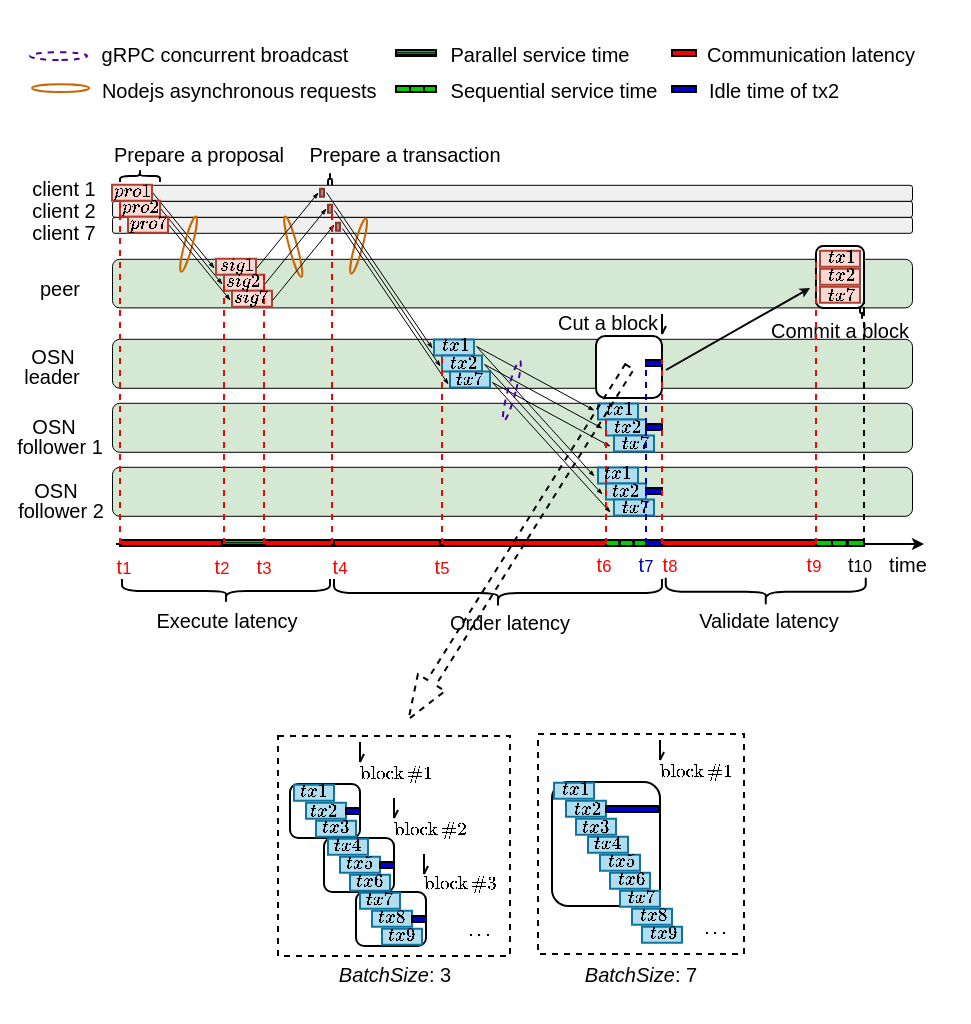 <mxfile version="21.2.8" type="device">
  <diagram id="0vhZ1a2vEWbwYD3_x5Hq" name="第 1 页">
    <mxGraphModel dx="1014" dy="617" grid="1" gridSize="10" guides="1" tooltips="1" connect="1" arrows="1" fold="1" page="1" pageScale="1" pageWidth="827" pageHeight="1169" math="1" shadow="0">
      <root>
        <mxCell id="0" />
        <mxCell id="1" parent="0" />
        <mxCell id="JJXgLaZrwcKwdhcWfyjN-42" value="" style="rounded=0;whiteSpace=wrap;html=1;dashed=1;" parent="1" vertex="1">
          <mxGeometry x="298" y="597" width="116" height="110" as="geometry" />
        </mxCell>
        <mxCell id="JJXgLaZrwcKwdhcWfyjN-21" value="" style="rounded=1;whiteSpace=wrap;html=1;" parent="1" vertex="1">
          <mxGeometry x="337" y="675" width="35" height="27" as="geometry" />
        </mxCell>
        <mxCell id="JJXgLaZrwcKwdhcWfyjN-20" value="" style="rounded=1;whiteSpace=wrap;html=1;" parent="1" vertex="1">
          <mxGeometry x="321" y="648" width="35" height="27" as="geometry" />
        </mxCell>
        <mxCell id="JJXgLaZrwcKwdhcWfyjN-11" value="" style="rounded=1;whiteSpace=wrap;html=1;" parent="1" vertex="1">
          <mxGeometry x="304" y="621" width="35" height="27" as="geometry" />
        </mxCell>
        <mxCell id="JJXgLaZrwcKwdhcWfyjN-1" value="" style="verticalLabelPosition=bottom;verticalAlign=top;html=1;shape=mxgraph.basic.rect;fillColor2=none;strokeWidth=1;size=20;indent=5;fontSize=7;fillColor=#b1ddf0;strokeColor=#10739e;" parent="1" vertex="1">
          <mxGeometry x="306" y="621.33" width="20" height="8" as="geometry" />
        </mxCell>
        <mxCell id="JJXgLaZrwcKwdhcWfyjN-2" value="" style="verticalLabelPosition=bottom;verticalAlign=top;html=1;shape=mxgraph.basic.rect;fillColor2=none;strokeWidth=1;size=20;indent=5;fontSize=7;fillColor=#b1ddf0;strokeColor=#10739e;" parent="1" vertex="1">
          <mxGeometry x="312" y="630.33" width="20" height="8" as="geometry" />
        </mxCell>
        <mxCell id="JJXgLaZrwcKwdhcWfyjN-3" value="" style="verticalLabelPosition=bottom;verticalAlign=top;html=1;shape=mxgraph.basic.rect;fillColor2=none;strokeWidth=1;size=20;indent=5;fontSize=7;fillColor=#b1ddf0;strokeColor=#10739e;" parent="1" vertex="1">
          <mxGeometry x="317" y="639.33" width="20" height="8" as="geometry" />
        </mxCell>
        <mxCell id="JJXgLaZrwcKwdhcWfyjN-4" value="&lt;font style=&quot;font-size: 8px;&quot;&gt;$$tx1$$&lt;/font&gt;" style="text;html=1;strokeColor=none;fillColor=none;align=center;verticalAlign=middle;whiteSpace=wrap;rounded=0;fontColor=#000000;" parent="1" vertex="1">
          <mxGeometry x="286.25" y="614" width="60" height="22" as="geometry" />
        </mxCell>
        <mxCell id="JJXgLaZrwcKwdhcWfyjN-12" value="" style="verticalLabelPosition=bottom;verticalAlign=top;html=1;shape=mxgraph.basic.rect;fillColor2=none;strokeWidth=1;size=20;indent=5;fontSize=7;fillColor=#b1ddf0;strokeColor=#10739e;" parent="1" vertex="1">
          <mxGeometry x="323" y="648.33" width="20" height="8" as="geometry" />
        </mxCell>
        <mxCell id="JJXgLaZrwcKwdhcWfyjN-13" value="" style="verticalLabelPosition=bottom;verticalAlign=top;html=1;shape=mxgraph.basic.rect;fillColor2=none;strokeWidth=1;size=20;indent=5;fontSize=7;fillColor=#b1ddf0;strokeColor=#10739e;" parent="1" vertex="1">
          <mxGeometry x="329" y="657.33" width="20" height="8" as="geometry" />
        </mxCell>
        <mxCell id="JJXgLaZrwcKwdhcWfyjN-14" value="" style="verticalLabelPosition=bottom;verticalAlign=top;html=1;shape=mxgraph.basic.rect;fillColor2=none;strokeWidth=1;size=20;indent=5;fontSize=7;fillColor=#b1ddf0;strokeColor=#10739e;" parent="1" vertex="1">
          <mxGeometry x="334" y="666.33" width="20" height="8" as="geometry" />
        </mxCell>
        <mxCell id="JJXgLaZrwcKwdhcWfyjN-16" value="" style="verticalLabelPosition=bottom;verticalAlign=top;html=1;shape=mxgraph.basic.rect;fillColor2=none;strokeWidth=1;size=20;indent=5;fontSize=7;fillColor=#b1ddf0;strokeColor=#10739e;" parent="1" vertex="1">
          <mxGeometry x="339" y="675.33" width="20" height="8" as="geometry" />
        </mxCell>
        <mxCell id="JJXgLaZrwcKwdhcWfyjN-17" value="" style="verticalLabelPosition=bottom;verticalAlign=top;html=1;shape=mxgraph.basic.rect;fillColor2=none;strokeWidth=1;size=20;indent=5;fontSize=7;fillColor=#b1ddf0;strokeColor=#10739e;" parent="1" vertex="1">
          <mxGeometry x="345" y="684.33" width="20" height="8" as="geometry" />
        </mxCell>
        <mxCell id="JJXgLaZrwcKwdhcWfyjN-18" value="" style="verticalLabelPosition=bottom;verticalAlign=top;html=1;shape=mxgraph.basic.rect;fillColor2=none;strokeWidth=1;size=20;indent=5;fontSize=7;fillColor=#b1ddf0;strokeColor=#10739e;" parent="1" vertex="1">
          <mxGeometry x="350" y="693.33" width="20" height="8" as="geometry" />
        </mxCell>
        <mxCell id="JJXgLaZrwcKwdhcWfyjN-23" value="&lt;font style=&quot;font-size: 8px;&quot;&gt;$$tx2$$&lt;/font&gt;" style="text;html=1;strokeColor=none;fillColor=none;align=center;verticalAlign=middle;whiteSpace=wrap;rounded=0;fontColor=#000000;" parent="1" vertex="1">
          <mxGeometry x="291.25" y="624" width="60" height="22" as="geometry" />
        </mxCell>
        <mxCell id="JJXgLaZrwcKwdhcWfyjN-24" value="&lt;font style=&quot;font-size: 8px;&quot;&gt;$$tx3$$&lt;/font&gt;" style="text;html=1;strokeColor=none;fillColor=none;align=center;verticalAlign=middle;whiteSpace=wrap;rounded=0;fontColor=#000000;" parent="1" vertex="1">
          <mxGeometry x="297.25" y="632" width="60" height="22" as="geometry" />
        </mxCell>
        <mxCell id="JJXgLaZrwcKwdhcWfyjN-25" value="&lt;font style=&quot;font-size: 8px;&quot;&gt;$$tx4$$&lt;/font&gt;" style="text;html=1;strokeColor=none;fillColor=none;align=center;verticalAlign=middle;whiteSpace=wrap;rounded=0;fontColor=#000000;" parent="1" vertex="1">
          <mxGeometry x="303.25" y="641" width="60" height="22" as="geometry" />
        </mxCell>
        <mxCell id="JJXgLaZrwcKwdhcWfyjN-26" value="&lt;font style=&quot;font-size: 8px;&quot;&gt;$$tx5$$&lt;/font&gt;" style="text;html=1;strokeColor=none;fillColor=none;align=center;verticalAlign=middle;whiteSpace=wrap;rounded=0;fontColor=#000000;" parent="1" vertex="1">
          <mxGeometry x="309.25" y="650" width="60" height="22" as="geometry" />
        </mxCell>
        <mxCell id="JJXgLaZrwcKwdhcWfyjN-28" value="&lt;font style=&quot;font-size: 8px;&quot;&gt;$$tx6$$&lt;/font&gt;" style="text;html=1;strokeColor=none;fillColor=none;align=center;verticalAlign=middle;whiteSpace=wrap;rounded=0;fontColor=#000000;" parent="1" vertex="1">
          <mxGeometry x="314.25" y="659" width="60" height="22" as="geometry" />
        </mxCell>
        <mxCell id="JJXgLaZrwcKwdhcWfyjN-29" value="&lt;font style=&quot;font-size: 8px;&quot;&gt;$$tx7$$&lt;/font&gt;" style="text;html=1;strokeColor=none;fillColor=none;align=center;verticalAlign=middle;whiteSpace=wrap;rounded=0;fontColor=#000000;" parent="1" vertex="1">
          <mxGeometry x="319.25" y="668" width="60" height="22" as="geometry" />
        </mxCell>
        <mxCell id="JJXgLaZrwcKwdhcWfyjN-30" value="&lt;font style=&quot;font-size: 8px;&quot;&gt;$$tx8$$&lt;/font&gt;" style="text;html=1;strokeColor=none;fillColor=none;align=center;verticalAlign=middle;whiteSpace=wrap;rounded=0;fontColor=#000000;" parent="1" vertex="1">
          <mxGeometry x="325.25" y="677" width="60" height="22" as="geometry" />
        </mxCell>
        <mxCell id="JJXgLaZrwcKwdhcWfyjN-31" value="&lt;font style=&quot;font-size: 8px;&quot;&gt;$$tx9$$&lt;/font&gt;" style="text;html=1;strokeColor=none;fillColor=none;align=center;verticalAlign=middle;whiteSpace=wrap;rounded=0;fontColor=#000000;" parent="1" vertex="1">
          <mxGeometry x="330.25" y="686" width="60" height="22" as="geometry" />
        </mxCell>
        <mxCell id="JJXgLaZrwcKwdhcWfyjN-32" value="&lt;font style=&quot;font-size: 8px;&quot;&gt;$${\rm block}\, \#1$$&lt;/font&gt;" style="text;html=1;strokeColor=none;fillColor=none;align=center;verticalAlign=middle;whiteSpace=wrap;rounded=0;fontColor=#000000;" parent="1" vertex="1">
          <mxGeometry x="333.25" y="605" width="47.75" height="22" as="geometry" />
        </mxCell>
        <mxCell id="JJXgLaZrwcKwdhcWfyjN-40" value="&lt;h6 style=&quot;&quot;&gt;&lt;font size=&quot;1&quot; style=&quot;&quot;&gt;&lt;span style=&quot;font-weight: normal;&quot;&gt;&lt;i&gt;BatchSize&lt;/i&gt;: 3&lt;/span&gt;&lt;/font&gt;&lt;/h6&gt;" style="text;html=1;strokeColor=none;fillColor=none;align=center;verticalAlign=middle;whiteSpace=wrap;rounded=0;" parent="1" vertex="1">
          <mxGeometry x="314.25" y="707" width="84.75" height="17" as="geometry" />
        </mxCell>
        <mxCell id="wejyW3TpLPZqRhK-sgEW-29" value="" style="rounded=0;whiteSpace=wrap;html=1;fillColor=#0000CC;" parent="1" vertex="1">
          <mxGeometry x="332" y="633" width="7" height="3" as="geometry" />
        </mxCell>
        <mxCell id="wejyW3TpLPZqRhK-sgEW-30" value="" style="rounded=0;whiteSpace=wrap;html=1;fillColor=#0000CC;" parent="1" vertex="1">
          <mxGeometry x="365" y="687" width="7" height="3" as="geometry" />
        </mxCell>
        <mxCell id="wejyW3TpLPZqRhK-sgEW-31" value="" style="rounded=0;whiteSpace=wrap;html=1;fillColor=#0000CC;" parent="1" vertex="1">
          <mxGeometry x="349" y="660" width="7" height="3" as="geometry" />
        </mxCell>
        <mxCell id="Fxq-wvsZDKYLinho3GOP-48" value="" style="endArrow=openAsync;html=1;rounded=0;endFill=0;startSize=3;endSize=3;jumpSize=3;" parent="1" edge="1">
          <mxGeometry width="50" height="50" relative="1" as="geometry">
            <mxPoint x="371" y="656" as="sourcePoint" />
            <mxPoint x="371" y="666" as="targetPoint" />
          </mxGeometry>
        </mxCell>
        <mxCell id="Fxq-wvsZDKYLinho3GOP-49" value="" style="endArrow=openAsync;html=1;rounded=0;endFill=0;startSize=3;endSize=3;jumpSize=3;" parent="1" edge="1">
          <mxGeometry width="50" height="50" relative="1" as="geometry">
            <mxPoint x="356.0" y="628" as="sourcePoint" />
            <mxPoint x="356.0" y="638" as="targetPoint" />
          </mxGeometry>
        </mxCell>
        <mxCell id="Fxq-wvsZDKYLinho3GOP-50" value="" style="endArrow=openAsync;html=1;rounded=0;endFill=0;startSize=3;endSize=3;jumpSize=3;" parent="1" edge="1">
          <mxGeometry width="50" height="50" relative="1" as="geometry">
            <mxPoint x="339.0" y="600" as="sourcePoint" />
            <mxPoint x="339.0" y="610" as="targetPoint" />
          </mxGeometry>
        </mxCell>
        <mxCell id="pQEBTQngrsMHYZ8hlEFF-6" value="" style="rounded=0;whiteSpace=wrap;html=1;dashed=1;" parent="1" vertex="1">
          <mxGeometry x="428" y="596" width="103" height="110" as="geometry" />
        </mxCell>
        <mxCell id="pQEBTQngrsMHYZ8hlEFF-7" value="" style="rounded=1;whiteSpace=wrap;html=1;" parent="1" vertex="1">
          <mxGeometry x="435" y="620" width="54" height="62" as="geometry" />
        </mxCell>
        <mxCell id="pQEBTQngrsMHYZ8hlEFF-8" value="" style="verticalLabelPosition=bottom;verticalAlign=top;html=1;shape=mxgraph.basic.rect;fillColor2=none;strokeWidth=1;size=20;indent=5;fontSize=7;fillColor=#b1ddf0;strokeColor=#10739e;" parent="1" vertex="1">
          <mxGeometry x="436" y="620.33" width="20" height="8" as="geometry" />
        </mxCell>
        <mxCell id="pQEBTQngrsMHYZ8hlEFF-9" value="" style="verticalLabelPosition=bottom;verticalAlign=top;html=1;shape=mxgraph.basic.rect;fillColor2=none;strokeWidth=1;size=20;indent=5;fontSize=7;fillColor=#b1ddf0;strokeColor=#10739e;" parent="1" vertex="1">
          <mxGeometry x="442" y="629.33" width="20" height="8" as="geometry" />
        </mxCell>
        <mxCell id="pQEBTQngrsMHYZ8hlEFF-10" value="" style="verticalLabelPosition=bottom;verticalAlign=top;html=1;shape=mxgraph.basic.rect;fillColor2=none;strokeWidth=1;size=20;indent=5;fontSize=7;fillColor=#b1ddf0;strokeColor=#10739e;" parent="1" vertex="1">
          <mxGeometry x="447" y="638.33" width="20" height="8" as="geometry" />
        </mxCell>
        <mxCell id="pQEBTQngrsMHYZ8hlEFF-11" value="" style="verticalLabelPosition=bottom;verticalAlign=top;html=1;shape=mxgraph.basic.rect;fillColor2=none;strokeWidth=1;size=20;indent=5;fontSize=7;fillColor=#b1ddf0;strokeColor=#10739e;" parent="1" vertex="1">
          <mxGeometry x="453" y="647.33" width="20" height="8" as="geometry" />
        </mxCell>
        <mxCell id="pQEBTQngrsMHYZ8hlEFF-12" value="" style="verticalLabelPosition=bottom;verticalAlign=top;html=1;shape=mxgraph.basic.rect;fillColor2=none;strokeWidth=1;size=20;indent=5;fontSize=7;fillColor=#b1ddf0;strokeColor=#10739e;" parent="1" vertex="1">
          <mxGeometry x="459" y="656.33" width="20" height="8" as="geometry" />
        </mxCell>
        <mxCell id="pQEBTQngrsMHYZ8hlEFF-13" value="" style="verticalLabelPosition=bottom;verticalAlign=top;html=1;shape=mxgraph.basic.rect;fillColor2=none;strokeWidth=1;size=20;indent=5;fontSize=7;fillColor=#b1ddf0;strokeColor=#10739e;" parent="1" vertex="1">
          <mxGeometry x="464" y="665.33" width="20" height="8" as="geometry" />
        </mxCell>
        <mxCell id="pQEBTQngrsMHYZ8hlEFF-14" value="" style="verticalLabelPosition=bottom;verticalAlign=top;html=1;shape=mxgraph.basic.rect;fillColor2=none;strokeWidth=1;size=20;indent=5;fontSize=7;fillColor=#b1ddf0;strokeColor=#10739e;" parent="1" vertex="1">
          <mxGeometry x="469" y="674.33" width="20" height="8" as="geometry" />
        </mxCell>
        <mxCell id="pQEBTQngrsMHYZ8hlEFF-15" value="" style="verticalLabelPosition=bottom;verticalAlign=top;html=1;shape=mxgraph.basic.rect;fillColor2=none;strokeWidth=1;size=20;indent=5;fontSize=7;fillColor=#b1ddf0;strokeColor=#10739e;" parent="1" vertex="1">
          <mxGeometry x="475" y="683.33" width="20" height="8" as="geometry" />
        </mxCell>
        <mxCell id="pQEBTQngrsMHYZ8hlEFF-16" value="" style="verticalLabelPosition=bottom;verticalAlign=top;html=1;shape=mxgraph.basic.rect;fillColor2=none;strokeWidth=1;size=20;indent=5;fontSize=7;fillColor=#b1ddf0;strokeColor=#10739e;" parent="1" vertex="1">
          <mxGeometry x="480" y="692.33" width="20" height="8" as="geometry" />
        </mxCell>
        <mxCell id="pQEBTQngrsMHYZ8hlEFF-17" value="&lt;font style=&quot;font-size: 8px;&quot;&gt;$$tx3$$&lt;/font&gt;" style="text;html=1;strokeColor=none;fillColor=none;align=center;verticalAlign=middle;whiteSpace=wrap;rounded=0;fontColor=#000000;" parent="1" vertex="1">
          <mxGeometry x="427.25" y="632" width="60" height="22" as="geometry" />
        </mxCell>
        <mxCell id="pQEBTQngrsMHYZ8hlEFF-18" value="&lt;font style=&quot;font-size: 8px;&quot;&gt;$$tx4$$&lt;/font&gt;" style="text;html=1;strokeColor=none;fillColor=none;align=center;verticalAlign=middle;whiteSpace=wrap;rounded=0;fontColor=#000000;" parent="1" vertex="1">
          <mxGeometry x="433.25" y="640" width="60" height="22" as="geometry" />
        </mxCell>
        <mxCell id="pQEBTQngrsMHYZ8hlEFF-19" value="&lt;font style=&quot;font-size: 8px;&quot;&gt;$$tx5$$&lt;/font&gt;" style="text;html=1;strokeColor=none;fillColor=none;align=center;verticalAlign=middle;whiteSpace=wrap;rounded=0;fontColor=#000000;" parent="1" vertex="1">
          <mxGeometry x="440.25" y="649" width="60" height="22" as="geometry" />
        </mxCell>
        <mxCell id="pQEBTQngrsMHYZ8hlEFF-20" value="&lt;font style=&quot;font-size: 8px;&quot;&gt;$$tx6$$&lt;/font&gt;" style="text;html=1;strokeColor=none;fillColor=none;align=center;verticalAlign=middle;whiteSpace=wrap;rounded=0;fontColor=#000000;" parent="1" vertex="1">
          <mxGeometry x="445.25" y="658" width="60" height="22" as="geometry" />
        </mxCell>
        <mxCell id="pQEBTQngrsMHYZ8hlEFF-21" value="&lt;font style=&quot;font-size: 8px;&quot;&gt;$$tx7$$&lt;/font&gt;" style="text;html=1;strokeColor=none;fillColor=none;align=center;verticalAlign=middle;whiteSpace=wrap;rounded=0;fontColor=#000000;" parent="1" vertex="1">
          <mxGeometry x="450.25" y="667" width="60" height="22" as="geometry" />
        </mxCell>
        <mxCell id="pQEBTQngrsMHYZ8hlEFF-22" value="&lt;font style=&quot;font-size: 8px;&quot;&gt;$$tx8$$&lt;/font&gt;" style="text;html=1;strokeColor=none;fillColor=none;align=center;verticalAlign=middle;whiteSpace=wrap;rounded=0;fontColor=#000000;" parent="1" vertex="1">
          <mxGeometry x="456.25" y="676" width="60" height="22" as="geometry" />
        </mxCell>
        <mxCell id="pQEBTQngrsMHYZ8hlEFF-23" value="&lt;font style=&quot;font-size: 8px;&quot;&gt;$$tx9$$&lt;/font&gt;" style="text;html=1;strokeColor=none;fillColor=none;align=center;verticalAlign=middle;whiteSpace=wrap;rounded=0;fontColor=#000000;" parent="1" vertex="1">
          <mxGeometry x="461.25" y="685" width="60" height="22" as="geometry" />
        </mxCell>
        <mxCell id="pQEBTQngrsMHYZ8hlEFF-26" value="" style="rounded=0;whiteSpace=wrap;html=1;fillColor=#0000CC;" parent="1" vertex="1">
          <mxGeometry x="462" y="632" width="26" height="3" as="geometry" />
        </mxCell>
        <mxCell id="pQEBTQngrsMHYZ8hlEFF-27" value="&lt;font style=&quot;font-size: 8px;&quot;&gt;$$tx2$$&lt;/font&gt;" style="text;html=1;strokeColor=none;fillColor=none;align=center;verticalAlign=middle;whiteSpace=wrap;rounded=0;fontColor=#000000;" parent="1" vertex="1">
          <mxGeometry x="423.25" y="623" width="60" height="22" as="geometry" />
        </mxCell>
        <mxCell id="pQEBTQngrsMHYZ8hlEFF-28" value="&lt;font style=&quot;font-size: 8px;&quot;&gt;$$tx1$$&lt;/font&gt;" style="text;html=1;strokeColor=none;fillColor=none;align=center;verticalAlign=middle;whiteSpace=wrap;rounded=0;fontColor=#000000;" parent="1" vertex="1">
          <mxGeometry x="431" y="613" width="31.25" height="22" as="geometry" />
        </mxCell>
        <mxCell id="pQEBTQngrsMHYZ8hlEFF-29" value="" style="endArrow=openAsync;html=1;rounded=0;endFill=0;startSize=3;endSize=3;jumpSize=3;" parent="1" edge="1">
          <mxGeometry width="50" height="50" relative="1" as="geometry">
            <mxPoint x="489" y="599" as="sourcePoint" />
            <mxPoint x="489" y="609" as="targetPoint" />
          </mxGeometry>
        </mxCell>
        <mxCell id="IbLqtMA0ZW77alzCMn5i-1" value="&lt;font style=&quot;font-size: 8px;&quot;&gt;$${\rm block}\, \#2$$&lt;/font&gt;" style="text;html=1;strokeColor=none;fillColor=none;align=center;verticalAlign=middle;whiteSpace=wrap;rounded=0;fontColor=#000000;" parent="1" vertex="1">
          <mxGeometry x="350.25" y="633" width="47.75" height="22" as="geometry" />
        </mxCell>
        <mxCell id="IbLqtMA0ZW77alzCMn5i-2" value="&lt;font style=&quot;font-size: 8px;&quot;&gt;$${\rm block}\, \#3$$&lt;/font&gt;" style="text;html=1;strokeColor=none;fillColor=none;align=center;verticalAlign=middle;whiteSpace=wrap;rounded=0;fontColor=#000000;" parent="1" vertex="1">
          <mxGeometry x="365.25" y="660" width="47.75" height="22" as="geometry" />
        </mxCell>
        <mxCell id="IbLqtMA0ZW77alzCMn5i-3" value="&lt;font style=&quot;font-size: 8px;&quot;&gt;$${\rm block}\, \#1$$&lt;/font&gt;" style="text;html=1;strokeColor=none;fillColor=none;align=center;verticalAlign=middle;whiteSpace=wrap;rounded=0;fontColor=#000000;" parent="1" vertex="1">
          <mxGeometry x="483.25" y="604" width="47.75" height="22" as="geometry" />
        </mxCell>
        <mxCell id="IbLqtMA0ZW77alzCMn5i-4" value="&lt;h6 style=&quot;&quot;&gt;&lt;font size=&quot;1&quot; style=&quot;&quot;&gt;&lt;span style=&quot;font-weight: normal;&quot;&gt;&lt;i&gt;BatchSize&lt;/i&gt;: 7&lt;/span&gt;&lt;/font&gt;&lt;/h6&gt;" style="text;html=1;strokeColor=none;fillColor=none;align=center;verticalAlign=middle;whiteSpace=wrap;rounded=0;" parent="1" vertex="1">
          <mxGeometry x="437.25" y="707" width="84.75" height="17" as="geometry" />
        </mxCell>
        <mxCell id="IbLqtMA0ZW77alzCMn5i-7" value="&lt;font style=&quot;font-size: 8px;&quot;&gt;$$\cdots$$&lt;/font&gt;" style="text;html=1;strokeColor=none;fillColor=none;align=center;verticalAlign=middle;whiteSpace=wrap;rounded=0;fontColor=#000000;" parent="1" vertex="1">
          <mxGeometry x="385.25" y="684" width="27.75" height="23" as="geometry" />
        </mxCell>
        <mxCell id="IbLqtMA0ZW77alzCMn5i-8" value="&lt;font style=&quot;font-size: 8px;&quot;&gt;$$\cdots$$&lt;/font&gt;" style="text;html=1;strokeColor=none;fillColor=none;align=center;verticalAlign=middle;whiteSpace=wrap;rounded=0;fontColor=#000000;" parent="1" vertex="1">
          <mxGeometry x="503.25" y="683" width="27.75" height="23" as="geometry" />
        </mxCell>
        <mxCell id="6RCJR-py_fKTxjo2Gze1-1" value="" style="rounded=1;whiteSpace=wrap;html=1;strokeWidth=0.5;fillColor=#D5E8D4;strokeColor=#000000;shadow=0;" vertex="1" parent="1">
          <mxGeometry x="215" y="398.4" width="400" height="24.5" as="geometry" />
        </mxCell>
        <mxCell id="6RCJR-py_fKTxjo2Gze1-2" value="" style="rounded=1;whiteSpace=wrap;html=1;strokeWidth=0.5;fillColor=#D5E8D4;strokeColor=#000000;shadow=0;" vertex="1" parent="1">
          <mxGeometry x="215" y="358.4" width="400" height="24.3" as="geometry" />
        </mxCell>
        <mxCell id="6RCJR-py_fKTxjo2Gze1-3" value="" style="rounded=1;whiteSpace=wrap;html=1;strokeWidth=0.5;fillColor=#F0F0F0;strokeColor=#000000;shadow=0;" vertex="1" parent="1">
          <mxGeometry x="215" y="337.4" width="400" height="8" as="geometry" />
        </mxCell>
        <mxCell id="6RCJR-py_fKTxjo2Gze1-4" value="" style="rounded=1;whiteSpace=wrap;html=1;strokeWidth=0.5;fillColor=#F0F0F0;strokeColor=#000000;shadow=0;" vertex="1" parent="1">
          <mxGeometry x="215" y="329.4" width="400" height="8" as="geometry" />
        </mxCell>
        <mxCell id="6RCJR-py_fKTxjo2Gze1-5" value="" style="rounded=1;whiteSpace=wrap;html=1;strokeWidth=0.5;fillColor=#F0F0F0;strokeColor=#000000;glass=0;shadow=0;" vertex="1" parent="1">
          <mxGeometry x="215" y="321.4" width="400" height="8" as="geometry" />
        </mxCell>
        <mxCell id="6RCJR-py_fKTxjo2Gze1-6" value="" style="shape=curlyBracket;whiteSpace=wrap;html=1;rounded=1;flipH=1;rotation=-90;shadow=0;" vertex="1" parent="1">
          <mxGeometry x="226" y="307" width="6" height="20" as="geometry" />
        </mxCell>
        <mxCell id="6RCJR-py_fKTxjo2Gze1-7" value="&lt;h6 style=&quot;font-size: 10px;&quot;&gt;&lt;span style=&quot;font-weight: normal;&quot;&gt;&lt;font style=&quot;font-size: 10px; line-height: 0.2;&quot;&gt;Prepare a&amp;nbsp;&lt;/font&gt;proposal&lt;/span&gt;&lt;/h6&gt;" style="text;html=1;strokeColor=none;fillColor=none;align=center;verticalAlign=middle;whiteSpace=wrap;rounded=0;shadow=0;" vertex="1" parent="1">
          <mxGeometry x="209" y="278.33" width="99" height="55" as="geometry" />
        </mxCell>
        <mxCell id="6RCJR-py_fKTxjo2Gze1-8" value="" style="shape=curlyBracket;whiteSpace=wrap;html=1;rounded=1;flipH=1;rotation=-90;shadow=0;" vertex="1" parent="1">
          <mxGeometry x="321" y="317.5" width="6" height="2" as="geometry" />
        </mxCell>
        <mxCell id="6RCJR-py_fKTxjo2Gze1-9" value="&lt;h6 style=&quot;font-size: 10px;&quot;&gt;&lt;span style=&quot;font-weight: normal;&quot;&gt;&lt;font style=&quot;font-size: 10px; line-height: 0.2;&quot;&gt;Prepare a&amp;nbsp;&lt;/font&gt;transaction&lt;/span&gt;&lt;/h6&gt;" style="text;html=1;strokeColor=none;fillColor=none;align=center;verticalAlign=middle;whiteSpace=wrap;rounded=0;shadow=0;" vertex="1" parent="1">
          <mxGeometry x="308.25" y="278" width="106.75" height="55" as="geometry" />
        </mxCell>
        <mxCell id="6RCJR-py_fKTxjo2Gze1-10" value="" style="verticalLabelPosition=bottom;verticalAlign=top;html=1;shape=mxgraph.basic.rect;fillColor2=none;strokeWidth=1;size=20;indent=5;fontSize=7;fillColor=#A38E8B;strokeColor=#8C3428;shadow=0;" vertex="1" parent="1">
          <mxGeometry x="319" y="323.33" width="2" height="4" as="geometry" />
        </mxCell>
        <mxCell id="6RCJR-py_fKTxjo2Gze1-11" value="" style="strokeWidth=1;html=1;shape=mxgraph.flowchart.start_1;whiteSpace=wrap;labelBackgroundColor=none;fontSize=5;fillColor=none;rotation=90;strokeColor=#CC6600;fontStyle=1;shadow=0;" vertex="1" parent="1">
          <mxGeometry x="187.31" y="258.79" width="3.94" height="28.51" as="geometry" />
        </mxCell>
        <mxCell id="6RCJR-py_fKTxjo2Gze1-12" value="&lt;h6 style=&quot;&quot;&gt;&lt;font style=&quot;line-height: 0.2; font-weight: normal; font-size: 10px;&quot;&gt;Nodejs asynchronous requests&amp;nbsp;&lt;/font&gt;&lt;/h6&gt;" style="text;html=1;strokeColor=none;fillColor=none;align=center;verticalAlign=middle;whiteSpace=wrap;rounded=0;shadow=0;" vertex="1" parent="1">
          <mxGeometry x="205.25" y="247" width="149.75" height="55" as="geometry" />
        </mxCell>
        <mxCell id="6RCJR-py_fKTxjo2Gze1-13" value="" style="strokeWidth=1;html=1;shape=mxgraph.flowchart.start_1;whiteSpace=wrap;labelBackgroundColor=none;fontSize=5;fillColor=none;rotation=90;dashed=1;strokeColor=#4C0099;fontStyle=1;shadow=0;" vertex="1" parent="1">
          <mxGeometry x="186.31" y="242.79" width="3.94" height="28.51" as="geometry" />
        </mxCell>
        <mxCell id="6RCJR-py_fKTxjo2Gze1-14" value="&lt;h6 style=&quot;&quot;&gt;&lt;font style=&quot;line-height: 0.2; font-weight: normal; font-size: 10px;&quot;&gt;gRPC concurrent broadcast&lt;/font&gt;&lt;/h6&gt;" style="text;html=1;strokeColor=none;fillColor=none;align=center;verticalAlign=middle;whiteSpace=wrap;rounded=0;shadow=0;" vertex="1" parent="1">
          <mxGeometry x="186.25" y="241" width="170.75" height="32" as="geometry" />
        </mxCell>
        <mxCell id="6RCJR-py_fKTxjo2Gze1-15" value="&lt;h6 style=&quot;&quot;&gt;&lt;font style=&quot;font-weight: normal; font-size: 10px;&quot;&gt;client 1&lt;/font&gt;&lt;/h6&gt;" style="text;html=1;strokeColor=none;fillColor=none;align=center;verticalAlign=middle;whiteSpace=wrap;rounded=0;shadow=0;" vertex="1" parent="1">
          <mxGeometry x="161.25" y="295" width="60" height="55" as="geometry" />
        </mxCell>
        <mxCell id="6RCJR-py_fKTxjo2Gze1-16" value="" style="shape=curlyBracket;whiteSpace=wrap;html=1;rounded=1;flipH=0;rotation=-90;flipV=1;shadow=0;" vertex="1" parent="1">
          <mxGeometry x="587" y="384.5" width="6" height="2" as="geometry" />
        </mxCell>
        <mxCell id="6RCJR-py_fKTxjo2Gze1-17" value="&lt;h6 style=&quot;&quot;&gt;&lt;font style=&quot;font-size: 10px; font-weight: normal;&quot;&gt;time&lt;/font&gt;&lt;/h6&gt;" style="text;html=1;strokeColor=none;fillColor=none;align=center;verticalAlign=middle;whiteSpace=wrap;rounded=0;shadow=0;" vertex="1" parent="1">
          <mxGeometry x="583" y="483" width="60" height="55" as="geometry" />
        </mxCell>
        <mxCell id="6RCJR-py_fKTxjo2Gze1-18" value="" style="shape=curlyBracket;whiteSpace=wrap;html=1;rounded=1;flipH=1;rotation=90;shadow=0;" vertex="1" parent="1">
          <mxGeometry x="266" y="472.45" width="12" height="104" as="geometry" />
        </mxCell>
        <mxCell id="6RCJR-py_fKTxjo2Gze1-19" value="&lt;h6 style=&quot;&quot;&gt;&lt;span style=&quot;font-weight: 400;&quot;&gt;&lt;font style=&quot;font-size: 10px;&quot;&gt;Execute latency&lt;/font&gt;&lt;/span&gt;&lt;/h6&gt;" style="text;html=1;strokeColor=none;fillColor=none;align=center;verticalAlign=middle;whiteSpace=wrap;rounded=0;shadow=0;" vertex="1" parent="1">
          <mxGeometry x="230" y="511" width="85" height="55" as="geometry" />
        </mxCell>
        <mxCell id="6RCJR-py_fKTxjo2Gze1-20" value="" style="shape=curlyBracket;whiteSpace=wrap;html=1;rounded=1;flipH=1;rotation=90;shadow=0;" vertex="1" parent="1">
          <mxGeometry x="401" y="443.5" width="14" height="164" as="geometry" />
        </mxCell>
        <UserObject label="&lt;font color=&quot;#ff0000&quot; style=&quot;&quot;&gt;&lt;span style=&quot;font-size: 10px;&quot;&gt;t&lt;/span&gt;&lt;span style=&quot;font-size: 8.333px;&quot;&gt;4&lt;/span&gt;&lt;/font&gt;" placeholders="1" name="Variable" id="6RCJR-py_fKTxjo2Gze1-21">
          <mxCell style="text;html=1;strokeColor=none;fillColor=none;align=center;verticalAlign=middle;whiteSpace=wrap;overflow=hidden;dashed=1;labelBackgroundColor=none;fontSize=5;fontColor=#000000;shadow=0;" vertex="1" parent="1">
            <mxGeometry x="289" y="502" width="80" height="20" as="geometry" />
          </mxCell>
        </UserObject>
        <mxCell id="6RCJR-py_fKTxjo2Gze1-22" value="&lt;h6 style=&quot;&quot;&gt;&lt;font size=&quot;1&quot; style=&quot;&quot;&gt;&lt;span style=&quot;font-weight: normal;&quot;&gt;Order latency&lt;/span&gt;&lt;/font&gt;&lt;/h6&gt;" style="text;html=1;strokeColor=none;fillColor=none;align=center;verticalAlign=middle;whiteSpace=wrap;rounded=0;shadow=0;" vertex="1" parent="1">
          <mxGeometry x="372.25" y="512" width="83.75" height="55" as="geometry" />
        </mxCell>
        <mxCell id="6RCJR-py_fKTxjo2Gze1-23" value="&lt;h6 style=&quot;&quot;&gt;&lt;font size=&quot;1&quot; style=&quot;&quot;&gt;&lt;span style=&quot;font-weight: normal;&quot;&gt;Validate latency&lt;/span&gt;&lt;/font&gt;&lt;/h6&gt;" style="text;html=1;strokeColor=none;fillColor=none;align=center;verticalAlign=middle;whiteSpace=wrap;rounded=0;shadow=0;" vertex="1" parent="1">
          <mxGeometry x="501.25" y="511" width="84.75" height="55" as="geometry" />
        </mxCell>
        <mxCell id="6RCJR-py_fKTxjo2Gze1-24" value="&lt;h6 style=&quot;&quot;&gt;&lt;font style=&quot;font-weight: normal; font-size: 10px;&quot;&gt;OSN&lt;/font&gt;&lt;/h6&gt;" style="text;html=1;strokeColor=none;fillColor=none;align=center;verticalAlign=middle;whiteSpace=wrap;rounded=0;shadow=0;" vertex="1" parent="1">
          <mxGeometry x="178" y="379" width="15.25" height="55" as="geometry" />
        </mxCell>
        <mxCell id="6RCJR-py_fKTxjo2Gze1-25" value="" style="endArrow=classic;html=1;rounded=0;fontSize=7;strokeColor=#000000;strokeWidth=1;endSize=3;startSize=3;shadow=0;" edge="1" parent="1">
          <mxGeometry width="50" height="50" relative="1" as="geometry">
            <mxPoint x="217" y="501" as="sourcePoint" />
            <mxPoint x="621" y="501" as="targetPoint" />
          </mxGeometry>
        </mxCell>
        <UserObject label="&lt;font color=&quot;#ff0000&quot; style=&quot;&quot;&gt;&lt;span style=&quot;font-size: 10px;&quot;&gt;t&lt;/span&gt;&lt;span style=&quot;font-size: 8.333px;&quot;&gt;1&lt;/span&gt;&lt;/font&gt;" placeholders="1" name="Variable" id="6RCJR-py_fKTxjo2Gze1-26">
          <mxCell style="text;html=1;strokeColor=none;fillColor=none;align=center;verticalAlign=middle;whiteSpace=wrap;overflow=hidden;dashed=1;labelBackgroundColor=none;fontSize=5;fontColor=#000000;shadow=0;" vertex="1" parent="1">
            <mxGeometry x="181" y="502" width="80" height="20" as="geometry" />
          </mxCell>
        </UserObject>
        <mxCell id="6RCJR-py_fKTxjo2Gze1-27" value="" style="endArrow=classicThin;html=1;rounded=0;fontSize=1;fontColor=#000000;strokeColor=#000000;strokeWidth=0.5;endSize=2;startSize=2;jumpSize=3;endFill=1;shadow=0;" edge="1" parent="1">
          <mxGeometry width="50" height="50" relative="1" as="geometry">
            <mxPoint x="235" y="325" as="sourcePoint" />
            <mxPoint x="266" y="363" as="targetPoint" />
          </mxGeometry>
        </mxCell>
        <mxCell id="6RCJR-py_fKTxjo2Gze1-28" value="&lt;h6 style=&quot;&quot;&gt;&lt;font style=&quot;font-weight: normal; font-size: 10px;&quot;&gt;peer&lt;/font&gt;&lt;/h6&gt;" style="text;html=1;strokeColor=none;fillColor=none;align=center;verticalAlign=middle;whiteSpace=wrap;rounded=0;shadow=0;" vertex="1" parent="1">
          <mxGeometry x="159.25" y="345" width="60" height="55" as="geometry" />
        </mxCell>
        <mxCell id="6RCJR-py_fKTxjo2Gze1-29" value="" style="verticalLabelPosition=bottom;verticalAlign=top;html=1;shape=mxgraph.basic.rect;fillColor2=none;strokeWidth=1;size=20;indent=5;fontSize=7;fillColor=#b1ddf0;strokeColor=#10739e;shadow=0;" vertex="1" parent="1">
          <mxGeometry x="376" y="398.8" width="20" height="8" as="geometry" />
        </mxCell>
        <mxCell id="6RCJR-py_fKTxjo2Gze1-30" value="" style="endArrow=classic;html=1;rounded=0;fontSize=1;fontColor=#000000;strokeColor=#000000;strokeWidth=1;endSize=2;startSize=2;jumpSize=3;shadow=0;" edge="1" parent="1">
          <mxGeometry width="50" height="50" relative="1" as="geometry">
            <mxPoint x="492" y="414" as="sourcePoint" />
            <mxPoint x="564" y="373" as="targetPoint" />
          </mxGeometry>
        </mxCell>
        <mxCell id="6RCJR-py_fKTxjo2Gze1-31" value="" style="shape=curlyBracket;whiteSpace=wrap;html=1;rounded=1;flipH=1;rotation=90;shadow=0;" vertex="1" parent="1">
          <mxGeometry x="534.88" y="474.88" width="14" height="100" as="geometry" />
        </mxCell>
        <mxCell id="6RCJR-py_fKTxjo2Gze1-32" value="&lt;font style=&quot;font-size: 8px;&quot;&gt;$$tx1$$&lt;/font&gt;" style="text;html=1;strokeColor=none;fillColor=none;align=center;verticalAlign=middle;whiteSpace=wrap;rounded=0;fontColor=#000000;shadow=0;" vertex="1" parent="1">
          <mxGeometry x="357.25" y="391" width="60" height="22" as="geometry" />
        </mxCell>
        <mxCell id="6RCJR-py_fKTxjo2Gze1-33" value="" style="strokeWidth=1;html=1;shape=mxgraph.flowchart.start_1;whiteSpace=wrap;labelBackgroundColor=none;fontSize=5;rotation=15;fillColor=none;strokeColor=#CC6600;shadow=0;" vertex="1" parent="1">
          <mxGeometry x="251.31" y="336.79" width="3.94" height="28.51" as="geometry" />
        </mxCell>
        <mxCell id="6RCJR-py_fKTxjo2Gze1-34" value="" style="strokeWidth=1;html=1;shape=mxgraph.flowchart.start_1;whiteSpace=wrap;labelBackgroundColor=none;fontSize=5;fontColor=#000000;fillColor=none;rotation=-15;strokeColor=#CC6600;shadow=0;" vertex="1" parent="1">
          <mxGeometry x="303.66" y="336.74" width="3.94" height="31.21" as="geometry" />
        </mxCell>
        <mxCell id="6RCJR-py_fKTxjo2Gze1-35" value="" style="strokeWidth=1;html=1;shape=mxgraph.flowchart.start_1;whiteSpace=wrap;labelBackgroundColor=none;fontSize=5;fillColor=none;rotation=15;strokeColor=#CC6600;shadow=0;" vertex="1" parent="1">
          <mxGeometry x="336.31" y="337.79" width="3.94" height="28.51" as="geometry" />
        </mxCell>
        <mxCell id="6RCJR-py_fKTxjo2Gze1-36" value="&lt;h6 style=&quot;&quot;&gt;&lt;font style=&quot;font-weight: normal; font-size: 10px;&quot;&gt;leader&lt;/font&gt;&lt;/h6&gt;" style="text;html=1;strokeColor=none;fillColor=none;align=center;verticalAlign=middle;whiteSpace=wrap;rounded=0;shadow=0;" vertex="1" parent="1">
          <mxGeometry x="167" y="389" width="36.25" height="55" as="geometry" />
        </mxCell>
        <mxCell id="6RCJR-py_fKTxjo2Gze1-37" value="&lt;h6 style=&quot;&quot;&gt;&lt;font style=&quot;font-weight: normal; font-size: 10px;&quot;&gt;OSN&lt;/font&gt;&lt;/h6&gt;" style="text;html=1;strokeColor=none;fillColor=none;align=center;verticalAlign=middle;whiteSpace=wrap;rounded=0;shadow=0;" vertex="1" parent="1">
          <mxGeometry x="175" y="414" width="22.25" height="55" as="geometry" />
        </mxCell>
        <mxCell id="6RCJR-py_fKTxjo2Gze1-38" value="&lt;h6 style=&quot;&quot;&gt;&lt;font style=&quot;font-weight: normal; font-size: 10px;&quot;&gt;follower 1&lt;/font&gt;&lt;/h6&gt;" style="text;html=1;strokeColor=none;fillColor=none;align=center;verticalAlign=middle;whiteSpace=wrap;rounded=0;shadow=0;" vertex="1" parent="1">
          <mxGeometry x="165" y="424" width="48.25" height="55" as="geometry" />
        </mxCell>
        <mxCell id="6RCJR-py_fKTxjo2Gze1-39" value="&lt;h6 style=&quot;&quot;&gt;&lt;font style=&quot;font-weight: normal; font-size: 10px;&quot;&gt;follower 2&lt;/font&gt;&lt;/h6&gt;" style="text;html=1;strokeColor=none;fillColor=none;align=center;verticalAlign=middle;whiteSpace=wrap;rounded=0;shadow=0;" vertex="1" parent="1">
          <mxGeometry x="166" y="456" width="47.25" height="55" as="geometry" />
        </mxCell>
        <mxCell id="6RCJR-py_fKTxjo2Gze1-40" value="&lt;h6 style=&quot;&quot;&gt;&lt;font style=&quot;font-weight: normal; font-size: 10px;&quot;&gt;OSN&lt;/font&gt;&lt;/h6&gt;" style="text;html=1;strokeColor=none;fillColor=none;align=center;verticalAlign=middle;whiteSpace=wrap;rounded=0;shadow=0;" vertex="1" parent="1">
          <mxGeometry x="173" y="446" width="28.25" height="55" as="geometry" />
        </mxCell>
        <mxCell id="6RCJR-py_fKTxjo2Gze1-41" value="" style="endArrow=none;html=1;rounded=0;fontSize=7;strokeColor=#000000;strokeWidth=1;fillColor=#dae8fc;shadow=0;" edge="1" parent="1">
          <mxGeometry width="50" height="50" relative="1" as="geometry">
            <mxPoint x="291" y="501" as="sourcePoint" />
            <mxPoint x="271" y="501" as="targetPoint" />
          </mxGeometry>
        </mxCell>
        <mxCell id="6RCJR-py_fKTxjo2Gze1-42" value="&lt;h6 style=&quot;font-size: 10px;&quot;&gt;&lt;span style=&quot;font-weight: 400;&quot;&gt;Cut a block&lt;/span&gt;&lt;/h6&gt;" style="text;html=1;strokeColor=none;fillColor=none;align=center;verticalAlign=middle;whiteSpace=wrap;rounded=0;shadow=0;" vertex="1" parent="1">
          <mxGeometry x="433.25" y="362" width="60" height="55" as="geometry" />
        </mxCell>
        <UserObject label="&lt;font color=&quot;#ff0000&quot;&gt;&lt;span style=&quot;font-size: 10px;&quot;&gt;t&lt;/span&gt;&lt;span style=&quot;font-size: 8.333px;&quot;&gt;8&lt;/span&gt;&lt;/font&gt;" placeholders="1" name="Variable" id="6RCJR-py_fKTxjo2Gze1-43">
          <mxCell style="text;html=1;strokeColor=none;fillColor=none;align=center;verticalAlign=middle;whiteSpace=wrap;overflow=hidden;dashed=1;labelBackgroundColor=none;fontSize=5;fontColor=#000000;shadow=0;" vertex="1" parent="1">
            <mxGeometry x="454" y="501" width="80" height="20" as="geometry" />
          </mxCell>
        </UserObject>
        <UserObject label="&lt;span style=&quot;font-size: 10px;&quot;&gt;t&lt;/span&gt;&lt;span style=&quot;font-size: 8.333px;&quot;&gt;10&lt;/span&gt;" placeholders="1" name="Variable" id="6RCJR-py_fKTxjo2Gze1-44">
          <mxCell style="text;html=1;strokeColor=none;fillColor=none;align=center;verticalAlign=middle;whiteSpace=wrap;overflow=hidden;dashed=1;labelBackgroundColor=none;fontSize=5;fontColor=#000000;shadow=0;" vertex="1" parent="1">
            <mxGeometry x="549" y="501" width="80" height="20" as="geometry" />
          </mxCell>
        </UserObject>
        <mxCell id="6RCJR-py_fKTxjo2Gze1-45" value="" style="rounded=1;whiteSpace=wrap;html=1;shadow=0;" vertex="1" parent="1">
          <mxGeometry x="457" y="397" width="33" height="31" as="geometry" />
        </mxCell>
        <mxCell id="6RCJR-py_fKTxjo2Gze1-46" value="&lt;h6 style=&quot;font-size: 10px;&quot;&gt;&lt;span style=&quot;font-weight: 400;&quot;&gt;Commit a block&lt;/span&gt;&lt;/h6&gt;" style="text;html=1;strokeColor=none;fillColor=none;align=center;verticalAlign=middle;whiteSpace=wrap;rounded=0;shadow=0;" vertex="1" parent="1">
          <mxGeometry x="542.25" y="366" width="73.75" height="55" as="geometry" />
        </mxCell>
        <UserObject label="&lt;font color=&quot;#0000cc&quot;&gt;&lt;span style=&quot;font-size: 10px;&quot;&gt;t&lt;/span&gt;&lt;span style=&quot;font-size: 8.333px;&quot;&gt;7&lt;/span&gt;&lt;/font&gt;" placeholders="1" name="Variable" id="6RCJR-py_fKTxjo2Gze1-47">
          <mxCell style="text;html=1;strokeColor=none;fillColor=none;align=center;verticalAlign=middle;whiteSpace=wrap;overflow=hidden;dashed=1;labelBackgroundColor=none;fontSize=5;fontColor=#000000;shadow=0;" vertex="1" parent="1">
            <mxGeometry x="442" y="501" width="80" height="20" as="geometry" />
          </mxCell>
        </UserObject>
        <UserObject label="&lt;font color=&quot;#ff0000&quot; style=&quot;&quot;&gt;&lt;span style=&quot;font-size: 10px;&quot;&gt;t&lt;/span&gt;&lt;span style=&quot;font-size: 8.333px;&quot;&gt;2&lt;/span&gt;&lt;/font&gt;" placeholders="1" name="Variable" id="6RCJR-py_fKTxjo2Gze1-48">
          <mxCell style="text;html=1;strokeColor=none;fillColor=none;align=center;verticalAlign=middle;whiteSpace=wrap;overflow=hidden;dashed=1;labelBackgroundColor=none;fontSize=5;fontColor=#000000;shadow=0;" vertex="1" parent="1">
            <mxGeometry x="230" y="502" width="80" height="20" as="geometry" />
          </mxCell>
        </UserObject>
        <UserObject label="&lt;font color=&quot;#ff0000&quot; style=&quot;&quot;&gt;&lt;span style=&quot;font-size: 10px;&quot;&gt;t&lt;/span&gt;&lt;span style=&quot;font-size: 8.333px;&quot;&gt;3&lt;/span&gt;&lt;/font&gt;" placeholders="1" name="Variable" id="6RCJR-py_fKTxjo2Gze1-49">
          <mxCell style="text;html=1;strokeColor=none;fillColor=none;align=center;verticalAlign=middle;whiteSpace=wrap;overflow=hidden;dashed=1;labelBackgroundColor=none;fontSize=5;fontColor=#000000;shadow=0;" vertex="1" parent="1">
            <mxGeometry x="251" y="502" width="80" height="20" as="geometry" />
          </mxCell>
        </UserObject>
        <UserObject label="&lt;font color=&quot;#ff0000&quot; style=&quot;&quot;&gt;&lt;span style=&quot;font-size: 10px;&quot;&gt;t&lt;/span&gt;&lt;span style=&quot;font-size: 8.333px;&quot;&gt;5&lt;/span&gt;&lt;/font&gt;" placeholders="1" name="Variable" id="6RCJR-py_fKTxjo2Gze1-50">
          <mxCell style="text;html=1;strokeColor=none;fillColor=none;align=center;verticalAlign=middle;whiteSpace=wrap;overflow=hidden;dashed=1;labelBackgroundColor=none;fontSize=5;fontColor=#000000;shadow=0;" vertex="1" parent="1">
            <mxGeometry x="340" y="502" width="80" height="20" as="geometry" />
          </mxCell>
        </UserObject>
        <UserObject label="&lt;font color=&quot;#ff0000&quot; style=&quot;&quot;&gt;&lt;span style=&quot;font-size: 10px;&quot;&gt;t&lt;/span&gt;&lt;span style=&quot;font-size: 8.333px;&quot;&gt;6&lt;/span&gt;&lt;/font&gt;" placeholders="1" name="Variable" id="6RCJR-py_fKTxjo2Gze1-51">
          <mxCell style="text;html=1;strokeColor=none;fillColor=none;align=center;verticalAlign=middle;whiteSpace=wrap;overflow=hidden;dashed=1;labelBackgroundColor=none;fontSize=5;fontColor=#000000;shadow=0;" vertex="1" parent="1">
            <mxGeometry x="421" y="501" width="80" height="20" as="geometry" />
          </mxCell>
        </UserObject>
        <UserObject label="&lt;font color=&quot;#ff0000&quot;&gt;&lt;span style=&quot;font-size: 10px;&quot;&gt;t&lt;/span&gt;&lt;span style=&quot;font-size: 8.333px;&quot;&gt;9&lt;/span&gt;&lt;/font&gt;" placeholders="1" name="Variable" id="6RCJR-py_fKTxjo2Gze1-52">
          <mxCell style="text;html=1;strokeColor=none;fillColor=none;align=center;verticalAlign=middle;whiteSpace=wrap;overflow=hidden;dashed=1;labelBackgroundColor=none;fontSize=5;fontColor=#000000;shadow=0;" vertex="1" parent="1">
            <mxGeometry x="526" y="501" width="80" height="20" as="geometry" />
          </mxCell>
        </UserObject>
        <mxCell id="6RCJR-py_fKTxjo2Gze1-53" value="" style="rounded=0;whiteSpace=wrap;html=1;fillColor=#0000CC;shadow=0;" vertex="1" parent="1">
          <mxGeometry x="482" y="499" width="8" height="3" as="geometry" />
        </mxCell>
        <mxCell id="6RCJR-py_fKTxjo2Gze1-54" value="" style="rounded=0;whiteSpace=wrap;html=1;fillColor=#FF0000;shadow=0;" vertex="1" parent="1">
          <mxGeometry x="490" y="499" width="77" height="3" as="geometry" />
        </mxCell>
        <mxCell id="6RCJR-py_fKTxjo2Gze1-55" value="" style="rounded=0;whiteSpace=wrap;html=1;fillColor=#FF0000;shadow=0;" vertex="1" parent="1">
          <mxGeometry x="219" y="499" width="51" height="3" as="geometry" />
        </mxCell>
        <mxCell id="6RCJR-py_fKTxjo2Gze1-56" value="" style="rounded=0;whiteSpace=wrap;html=1;fillColor=#00CC00;shadow=0;" vertex="1" parent="1">
          <mxGeometry x="271" y="499" width="20" height="3" as="geometry" />
        </mxCell>
        <mxCell id="6RCJR-py_fKTxjo2Gze1-57" value="" style="rounded=0;whiteSpace=wrap;html=1;fillColor=#FF0000;shadow=0;" vertex="1" parent="1">
          <mxGeometry x="291" y="499" width="34" height="3" as="geometry" />
        </mxCell>
        <mxCell id="6RCJR-py_fKTxjo2Gze1-58" value="" style="rounded=0;whiteSpace=wrap;html=1;fillColor=#FF0000;shadow=0;" vertex="1" parent="1">
          <mxGeometry x="326" y="499" width="53" height="3" as="geometry" />
        </mxCell>
        <mxCell id="6RCJR-py_fKTxjo2Gze1-59" value="" style="rounded=0;whiteSpace=wrap;html=1;fillColor=#FF0000;shadow=0;" vertex="1" parent="1">
          <mxGeometry x="380" y="499" width="82" height="3" as="geometry" />
        </mxCell>
        <mxCell id="6RCJR-py_fKTxjo2Gze1-60" value="" style="rounded=0;whiteSpace=wrap;html=1;fillColor=#0000CC;shadow=0;" vertex="1" parent="1">
          <mxGeometry x="482" y="409" width="8" height="3" as="geometry" />
        </mxCell>
        <mxCell id="6RCJR-py_fKTxjo2Gze1-61" value="" style="rounded=0;whiteSpace=wrap;html=1;fillColor=#00CC00;shadow=0;" vertex="1" parent="1">
          <mxGeometry x="462" y="499" width="6.7" height="3" as="geometry" />
        </mxCell>
        <mxCell id="6RCJR-py_fKTxjo2Gze1-62" value="" style="rounded=0;whiteSpace=wrap;html=1;fillColor=#00CC00;shadow=0;" vertex="1" parent="1">
          <mxGeometry x="469" y="499" width="6.7" height="3" as="geometry" />
        </mxCell>
        <mxCell id="6RCJR-py_fKTxjo2Gze1-63" value="" style="rounded=0;whiteSpace=wrap;html=1;fillColor=#00CC00;shadow=0;" vertex="1" parent="1">
          <mxGeometry x="476" y="499" width="6" height="3" as="geometry" />
        </mxCell>
        <mxCell id="6RCJR-py_fKTxjo2Gze1-64" value="" style="rounded=0;whiteSpace=wrap;html=1;fillColor=#00CC00;shadow=0;" vertex="1" parent="1">
          <mxGeometry x="567" y="499" width="8" height="3" as="geometry" />
        </mxCell>
        <mxCell id="6RCJR-py_fKTxjo2Gze1-65" value="" style="rounded=0;whiteSpace=wrap;html=1;fillColor=#00CC00;shadow=0;" vertex="1" parent="1">
          <mxGeometry x="575" y="499" width="7.4" height="3" as="geometry" />
        </mxCell>
        <mxCell id="6RCJR-py_fKTxjo2Gze1-66" value="" style="rounded=0;whiteSpace=wrap;html=1;fillColor=#00CC00;shadow=0;" vertex="1" parent="1">
          <mxGeometry x="583" y="499" width="8" height="3" as="geometry" />
        </mxCell>
        <mxCell id="6RCJR-py_fKTxjo2Gze1-67" value="" style="endArrow=none;html=1;rounded=0;strokeWidth=0.5;shadow=0;" edge="1" parent="1">
          <mxGeometry width="50" height="50" relative="1" as="geometry">
            <mxPoint x="271" y="501" as="sourcePoint" />
            <mxPoint x="291" y="501" as="targetPoint" />
          </mxGeometry>
        </mxCell>
        <mxCell id="6RCJR-py_fKTxjo2Gze1-68" value="" style="endArrow=none;html=1;rounded=0;strokeWidth=0.5;shadow=0;" edge="1" parent="1">
          <mxGeometry width="50" height="50" relative="1" as="geometry">
            <mxPoint x="271" y="500.15" as="sourcePoint" />
            <mxPoint x="291" y="500.15" as="targetPoint" />
          </mxGeometry>
        </mxCell>
        <mxCell id="6RCJR-py_fKTxjo2Gze1-69" value="" style="endArrow=none;html=1;rounded=0;fontSize=7;strokeColor=#000000;strokeWidth=1;fillColor=#dae8fc;shadow=0;" edge="1" parent="1">
          <mxGeometry width="50" height="50" relative="1" as="geometry">
            <mxPoint x="377" y="256" as="sourcePoint" />
            <mxPoint x="357" y="256" as="targetPoint" />
          </mxGeometry>
        </mxCell>
        <mxCell id="6RCJR-py_fKTxjo2Gze1-70" value="" style="rounded=0;whiteSpace=wrap;html=1;fillColor=#00CC00;shadow=0;" vertex="1" parent="1">
          <mxGeometry x="357" y="254" width="20" height="3" as="geometry" />
        </mxCell>
        <mxCell id="6RCJR-py_fKTxjo2Gze1-71" value="" style="endArrow=none;html=1;rounded=0;strokeWidth=0.5;shadow=0;" edge="1" parent="1">
          <mxGeometry width="50" height="50" relative="1" as="geometry">
            <mxPoint x="357" y="256" as="sourcePoint" />
            <mxPoint x="377" y="256" as="targetPoint" />
          </mxGeometry>
        </mxCell>
        <mxCell id="6RCJR-py_fKTxjo2Gze1-72" value="" style="endArrow=none;html=1;rounded=0;strokeWidth=0.5;shadow=0;" edge="1" parent="1">
          <mxGeometry width="50" height="50" relative="1" as="geometry">
            <mxPoint x="357" y="255.15" as="sourcePoint" />
            <mxPoint x="377" y="255.15" as="targetPoint" />
          </mxGeometry>
        </mxCell>
        <mxCell id="6RCJR-py_fKTxjo2Gze1-73" value="" style="rounded=0;whiteSpace=wrap;html=1;fillColor=#00CC00;shadow=0;" vertex="1" parent="1">
          <mxGeometry x="357" y="272" width="7.4" height="3" as="geometry" />
        </mxCell>
        <mxCell id="6RCJR-py_fKTxjo2Gze1-74" value="" style="rounded=0;whiteSpace=wrap;html=1;fillColor=#00CC00;shadow=0;" vertex="1" parent="1">
          <mxGeometry x="364" y="272" width="7.4" height="3" as="geometry" />
        </mxCell>
        <mxCell id="6RCJR-py_fKTxjo2Gze1-75" value="" style="rounded=0;whiteSpace=wrap;html=1;fillColor=#00CC00;shadow=0;" vertex="1" parent="1">
          <mxGeometry x="371" y="272" width="6" height="3" as="geometry" />
        </mxCell>
        <mxCell id="6RCJR-py_fKTxjo2Gze1-76" value="" style="endArrow=classicThin;html=1;rounded=0;fontSize=1;fontColor=#000000;strokeColor=#000000;strokeWidth=0.5;endSize=2;startSize=2;jumpSize=3;endFill=1;shadow=0;" edge="1" parent="1">
          <mxGeometry width="50" height="50" relative="1" as="geometry">
            <mxPoint x="239" y="333" as="sourcePoint" />
            <mxPoint x="270" y="371" as="targetPoint" />
          </mxGeometry>
        </mxCell>
        <mxCell id="6RCJR-py_fKTxjo2Gze1-77" value="" style="endArrow=classicThin;html=1;rounded=0;fontSize=1;fontColor=#000000;strokeColor=#000000;strokeWidth=0.5;endSize=2;startSize=2;jumpSize=3;endFill=1;shadow=0;" edge="1" parent="1">
          <mxGeometry width="50" height="50" relative="1" as="geometry">
            <mxPoint x="243" y="341" as="sourcePoint" />
            <mxPoint x="274" y="379" as="targetPoint" />
          </mxGeometry>
        </mxCell>
        <mxCell id="6RCJR-py_fKTxjo2Gze1-78" value="" style="verticalLabelPosition=bottom;verticalAlign=top;html=1;shape=mxgraph.basic.rect;fillColor2=none;strokeWidth=1;size=20;indent=5;fontSize=7;fillColor=#fad9d5;strokeColor=#ae4132;shadow=0;" vertex="1" parent="1">
          <mxGeometry x="219" y="329.33" width="20" height="8" as="geometry" />
        </mxCell>
        <mxCell id="6RCJR-py_fKTxjo2Gze1-79" value="" style="verticalLabelPosition=bottom;verticalAlign=top;html=1;shape=mxgraph.basic.rect;fillColor2=none;strokeWidth=1;size=20;indent=5;fontSize=7;fillColor=#fad9d5;strokeColor=#ae4132;shadow=0;" vertex="1" parent="1">
          <mxGeometry x="223" y="337.33" width="20" height="8" as="geometry" />
        </mxCell>
        <mxCell id="6RCJR-py_fKTxjo2Gze1-80" value="" style="verticalLabelPosition=bottom;verticalAlign=top;html=1;shape=mxgraph.basic.rect;fillColor2=none;strokeWidth=1;size=20;indent=5;fontSize=7;fillColor=#fad9d5;strokeColor=#ae4132;shadow=0;" vertex="1" parent="1">
          <mxGeometry x="215" y="321.33" width="20" height="8" as="geometry" />
        </mxCell>
        <mxCell id="6RCJR-py_fKTxjo2Gze1-81" value="" style="verticalLabelPosition=bottom;verticalAlign=top;html=1;shape=mxgraph.basic.rect;fillColor2=none;strokeWidth=1;size=20;indent=5;fontSize=7;fillColor=#fad9d5;strokeColor=#ae4132;shadow=0;" vertex="1" parent="1">
          <mxGeometry x="267" y="358.33" width="20" height="8" as="geometry" />
        </mxCell>
        <mxCell id="6RCJR-py_fKTxjo2Gze1-82" value="" style="verticalLabelPosition=bottom;verticalAlign=top;html=1;shape=mxgraph.basic.rect;fillColor2=none;strokeWidth=1;size=20;indent=5;fontSize=7;fillColor=#fad9d5;strokeColor=#ae4132;shadow=0;" vertex="1" parent="1">
          <mxGeometry x="271" y="366.33" width="20" height="8" as="geometry" />
        </mxCell>
        <mxCell id="6RCJR-py_fKTxjo2Gze1-83" value="" style="verticalLabelPosition=bottom;verticalAlign=top;html=1;shape=mxgraph.basic.rect;fillColor2=none;strokeWidth=1;size=20;indent=5;fontSize=7;fillColor=#fad9d5;strokeColor=#ae4132;shadow=0;" vertex="1" parent="1">
          <mxGeometry x="275" y="374.33" width="20" height="8" as="geometry" />
        </mxCell>
        <mxCell id="6RCJR-py_fKTxjo2Gze1-84" value="" style="endArrow=classicThin;html=1;rounded=0;fontSize=1;fontColor=#000000;strokeColor=#000000;strokeWidth=0.5;endSize=2;startSize=2;jumpSize=3;endFill=1;shadow=0;" edge="1" parent="1">
          <mxGeometry width="50" height="50" relative="1" as="geometry">
            <mxPoint x="287" y="363.0" as="sourcePoint" />
            <mxPoint x="318" y="325" as="targetPoint" />
          </mxGeometry>
        </mxCell>
        <mxCell id="6RCJR-py_fKTxjo2Gze1-85" value="" style="endArrow=classicThin;html=1;rounded=0;fontSize=1;fontColor=#000000;strokeColor=#000000;strokeWidth=0.5;endSize=2;startSize=2;jumpSize=3;endFill=1;shadow=0;" edge="1" parent="1">
          <mxGeometry width="50" height="50" relative="1" as="geometry">
            <mxPoint x="291" y="371.0" as="sourcePoint" />
            <mxPoint x="322" y="333" as="targetPoint" />
          </mxGeometry>
        </mxCell>
        <mxCell id="6RCJR-py_fKTxjo2Gze1-86" value="" style="endArrow=classicThin;html=1;rounded=0;fontSize=1;fontColor=#000000;strokeColor=#000000;strokeWidth=0.5;endSize=2;startSize=2;jumpSize=3;endFill=1;shadow=0;" edge="1" parent="1">
          <mxGeometry width="50" height="50" relative="1" as="geometry">
            <mxPoint x="295" y="379.0" as="sourcePoint" />
            <mxPoint x="326" y="341" as="targetPoint" />
          </mxGeometry>
        </mxCell>
        <mxCell id="6RCJR-py_fKTxjo2Gze1-87" value="" style="verticalLabelPosition=bottom;verticalAlign=top;html=1;shape=mxgraph.basic.rect;fillColor2=none;strokeWidth=1;size=20;indent=5;fontSize=7;fillColor=#A38E8B;strokeColor=#8C3428;shadow=0;" vertex="1" parent="1">
          <mxGeometry x="323" y="331.33" width="2" height="4" as="geometry" />
        </mxCell>
        <mxCell id="6RCJR-py_fKTxjo2Gze1-88" value="" style="verticalLabelPosition=bottom;verticalAlign=top;html=1;shape=mxgraph.basic.rect;fillColor2=none;strokeWidth=1;size=20;indent=5;fontSize=7;fillColor=#A38E8B;strokeColor=#8C3428;shadow=0;" vertex="1" parent="1">
          <mxGeometry x="327" y="340.33" width="2" height="4" as="geometry" />
        </mxCell>
        <mxCell id="6RCJR-py_fKTxjo2Gze1-89" value="" style="endArrow=classicThin;html=1;rounded=0;fontSize=1;fontColor=#000000;strokeColor=#000000;strokeWidth=0.5;endSize=2;startSize=2;jumpSize=3;endFill=1;shadow=0;" edge="1" parent="1">
          <mxGeometry width="50" height="50" relative="1" as="geometry">
            <mxPoint x="322" y="325" as="sourcePoint" />
            <mxPoint x="375" y="403" as="targetPoint" />
          </mxGeometry>
        </mxCell>
        <mxCell id="6RCJR-py_fKTxjo2Gze1-90" value="" style="verticalLabelPosition=bottom;verticalAlign=top;html=1;shape=mxgraph.basic.rect;fillColor2=none;strokeWidth=1;size=20;indent=5;fontSize=7;fillColor=#b1ddf0;strokeColor=#10739e;shadow=0;" vertex="1" parent="1">
          <mxGeometry x="380" y="406.8" width="20" height="8" as="geometry" />
        </mxCell>
        <mxCell id="6RCJR-py_fKTxjo2Gze1-91" value="" style="verticalLabelPosition=bottom;verticalAlign=top;html=1;shape=mxgraph.basic.rect;fillColor2=none;strokeWidth=1;size=20;indent=5;fontSize=7;fillColor=#b1ddf0;strokeColor=#10739e;shadow=0;" vertex="1" parent="1">
          <mxGeometry x="384" y="414.8" width="20" height="8" as="geometry" />
        </mxCell>
        <mxCell id="6RCJR-py_fKTxjo2Gze1-92" value="" style="endArrow=classicThin;html=1;rounded=0;fontSize=1;fontColor=#000000;strokeColor=#000000;strokeWidth=0.5;endSize=2;startSize=2;jumpSize=3;endFill=1;shadow=0;" edge="1" parent="1">
          <mxGeometry width="50" height="50" relative="1" as="geometry">
            <mxPoint x="326" y="334" as="sourcePoint" />
            <mxPoint x="379" y="412" as="targetPoint" />
          </mxGeometry>
        </mxCell>
        <mxCell id="6RCJR-py_fKTxjo2Gze1-93" value="" style="endArrow=classicThin;html=1;rounded=0;fontSize=1;fontColor=#000000;strokeColor=#000000;strokeWidth=0.5;endSize=2;startSize=2;jumpSize=3;endFill=1;shadow=0;" edge="1" parent="1">
          <mxGeometry width="50" height="50" relative="1" as="geometry">
            <mxPoint x="330" y="343" as="sourcePoint" />
            <mxPoint x="383" y="421" as="targetPoint" />
          </mxGeometry>
        </mxCell>
        <mxCell id="6RCJR-py_fKTxjo2Gze1-94" value="" style="rounded=1;whiteSpace=wrap;html=1;strokeWidth=0.5;fillColor=#D5E8D4;strokeColor=#000000;shadow=0;" vertex="1" parent="1">
          <mxGeometry x="215" y="430.4" width="400" height="24.5" as="geometry" />
        </mxCell>
        <mxCell id="6RCJR-py_fKTxjo2Gze1-95" value="" style="verticalLabelPosition=bottom;verticalAlign=top;html=1;shape=mxgraph.basic.rect;fillColor2=none;strokeWidth=1;size=20;indent=5;fontSize=7;fillColor=#b1ddf0;strokeColor=#10739e;shadow=0;" vertex="1" parent="1">
          <mxGeometry x="458" y="430.8" width="20" height="8" as="geometry" />
        </mxCell>
        <mxCell id="6RCJR-py_fKTxjo2Gze1-96" value="" style="verticalLabelPosition=bottom;verticalAlign=top;html=1;shape=mxgraph.basic.rect;fillColor2=none;strokeWidth=1;size=20;indent=5;fontSize=7;fillColor=#b1ddf0;strokeColor=#10739e;shadow=0;" vertex="1" parent="1">
          <mxGeometry x="462" y="438.8" width="20" height="8" as="geometry" />
        </mxCell>
        <mxCell id="6RCJR-py_fKTxjo2Gze1-97" value="" style="verticalLabelPosition=bottom;verticalAlign=top;html=1;shape=mxgraph.basic.rect;fillColor2=none;strokeWidth=1;size=20;indent=5;fontSize=7;fillColor=#b1ddf0;strokeColor=#10739e;shadow=0;" vertex="1" parent="1">
          <mxGeometry x="466" y="446.8" width="20" height="8" as="geometry" />
        </mxCell>
        <mxCell id="6RCJR-py_fKTxjo2Gze1-98" value="" style="rounded=1;whiteSpace=wrap;html=1;strokeWidth=0.5;fillColor=#D5E8D4;strokeColor=#000000;shadow=0;" vertex="1" parent="1">
          <mxGeometry x="215" y="462.4" width="400" height="24.5" as="geometry" />
        </mxCell>
        <mxCell id="6RCJR-py_fKTxjo2Gze1-99" value="" style="verticalLabelPosition=bottom;verticalAlign=top;html=1;shape=mxgraph.basic.rect;fillColor2=none;strokeWidth=1;size=20;indent=5;fontSize=7;fillColor=#b1ddf0;strokeColor=#10739e;shadow=0;" vertex="1" parent="1">
          <mxGeometry x="458" y="462.8" width="20" height="8" as="geometry" />
        </mxCell>
        <mxCell id="6RCJR-py_fKTxjo2Gze1-100" value="" style="verticalLabelPosition=bottom;verticalAlign=top;html=1;shape=mxgraph.basic.rect;fillColor2=none;strokeWidth=1;size=20;indent=5;fontSize=7;fillColor=#b1ddf0;strokeColor=#10739e;shadow=0;" vertex="1" parent="1">
          <mxGeometry x="462" y="470.8" width="20" height="8" as="geometry" />
        </mxCell>
        <mxCell id="6RCJR-py_fKTxjo2Gze1-101" value="" style="verticalLabelPosition=bottom;verticalAlign=top;html=1;shape=mxgraph.basic.rect;fillColor2=none;strokeWidth=1;size=20;indent=5;fontSize=7;fillColor=#b1ddf0;strokeColor=#10739e;shadow=0;" vertex="1" parent="1">
          <mxGeometry x="466" y="478.8" width="20" height="8" as="geometry" />
        </mxCell>
        <mxCell id="6RCJR-py_fKTxjo2Gze1-102" value="" style="endArrow=classicThin;html=1;rounded=0;fontSize=1;fontColor=#000000;strokeColor=#000000;strokeWidth=0.5;endSize=2;startSize=2;jumpSize=3;endFill=1;shadow=0;" edge="1" parent="1">
          <mxGeometry width="50" height="50" relative="1" as="geometry">
            <mxPoint x="397" y="402" as="sourcePoint" />
            <mxPoint x="456" y="434" as="targetPoint" />
          </mxGeometry>
        </mxCell>
        <mxCell id="6RCJR-py_fKTxjo2Gze1-103" value="" style="endArrow=classicThin;html=1;rounded=0;fontSize=1;fontColor=#000000;strokeColor=#000000;strokeWidth=0.5;endSize=2;startSize=2;jumpSize=3;endFill=1;shadow=0;" edge="1" parent="1">
          <mxGeometry width="50" height="50" relative="1" as="geometry">
            <mxPoint x="401" y="411" as="sourcePoint" />
            <mxPoint x="460" y="443" as="targetPoint" />
          </mxGeometry>
        </mxCell>
        <mxCell id="6RCJR-py_fKTxjo2Gze1-104" value="" style="endArrow=classicThin;html=1;rounded=0;fontSize=1;fontColor=#000000;strokeColor=#000000;strokeWidth=0.5;endSize=2;startSize=2;jumpSize=3;endFill=1;shadow=0;" edge="1" parent="1">
          <mxGeometry width="50" height="50" relative="1" as="geometry">
            <mxPoint x="405" y="420" as="sourcePoint" />
            <mxPoint x="464" y="452" as="targetPoint" />
          </mxGeometry>
        </mxCell>
        <mxCell id="6RCJR-py_fKTxjo2Gze1-105" value="" style="endArrow=classicThin;html=1;rounded=0;fontSize=1;fontColor=#000000;strokeColor=#000000;strokeWidth=0.5;endSize=2;startSize=2;jumpSize=3;endFill=1;shadow=0;" edge="1" parent="1">
          <mxGeometry width="50" height="50" relative="1" as="geometry">
            <mxPoint x="397" y="402" as="sourcePoint" />
            <mxPoint x="456" y="467" as="targetPoint" />
          </mxGeometry>
        </mxCell>
        <mxCell id="6RCJR-py_fKTxjo2Gze1-106" value="" style="endArrow=classicThin;html=1;rounded=0;fontSize=1;fontColor=#000000;strokeColor=#000000;strokeWidth=0.5;endSize=2;startSize=2;jumpSize=3;endFill=1;shadow=0;" edge="1" parent="1">
          <mxGeometry width="50" height="50" relative="1" as="geometry">
            <mxPoint x="401" y="411" as="sourcePoint" />
            <mxPoint x="460" y="476" as="targetPoint" />
          </mxGeometry>
        </mxCell>
        <mxCell id="6RCJR-py_fKTxjo2Gze1-107" value="" style="endArrow=classicThin;html=1;rounded=0;fontSize=1;fontColor=#000000;strokeColor=#000000;strokeWidth=0.5;endSize=2;startSize=2;jumpSize=3;endFill=1;shadow=0;" edge="1" parent="1">
          <mxGeometry width="50" height="50" relative="1" as="geometry">
            <mxPoint x="405" y="420" as="sourcePoint" />
            <mxPoint x="464" y="485" as="targetPoint" />
          </mxGeometry>
        </mxCell>
        <mxCell id="6RCJR-py_fKTxjo2Gze1-108" value="&lt;h6 style=&quot;&quot;&gt;&lt;font style=&quot;font-weight: normal; font-size: 10px;&quot;&gt;client 2&lt;/font&gt;&lt;/h6&gt;" style="text;html=1;strokeColor=none;fillColor=none;align=center;verticalAlign=middle;whiteSpace=wrap;rounded=0;shadow=0;" vertex="1" parent="1">
          <mxGeometry x="161.25" y="306" width="60" height="55" as="geometry" />
        </mxCell>
        <mxCell id="6RCJR-py_fKTxjo2Gze1-109" value="&lt;h6 style=&quot;&quot;&gt;&lt;font style=&quot;font-weight: normal; font-size: 10px;&quot;&gt;client 7&lt;/font&gt;&lt;/h6&gt;" style="text;html=1;strokeColor=none;fillColor=none;align=center;verticalAlign=middle;whiteSpace=wrap;rounded=0;shadow=0;" vertex="1" parent="1">
          <mxGeometry x="161.25" y="317" width="60" height="55" as="geometry" />
        </mxCell>
        <mxCell id="6RCJR-py_fKTxjo2Gze1-110" value="&lt;font style=&quot;font-size: 8px;&quot;&gt;$$pro2$$&lt;/font&gt;" style="text;html=1;strokeColor=none;fillColor=none;align=center;verticalAlign=middle;whiteSpace=wrap;rounded=0;fontColor=#000000;shadow=0;" vertex="1" parent="1">
          <mxGeometry x="199.25" y="322" width="60" height="22" as="geometry" />
        </mxCell>
        <mxCell id="6RCJR-py_fKTxjo2Gze1-111" value="&lt;font style=&quot;font-size: 8px;&quot;&gt;$$pro7$$&lt;/font&gt;" style="text;html=1;strokeColor=none;fillColor=none;align=center;verticalAlign=middle;whiteSpace=wrap;rounded=0;fontColor=#000000;shadow=0;" vertex="1" parent="1">
          <mxGeometry x="203.25" y="330" width="60" height="22" as="geometry" />
        </mxCell>
        <mxCell id="6RCJR-py_fKTxjo2Gze1-112" value="&lt;font style=&quot;font-size: 8px;&quot;&gt;$$pro1$$&lt;/font&gt;" style="text;html=1;strokeColor=none;fillColor=none;align=center;verticalAlign=middle;whiteSpace=wrap;rounded=0;fontColor=#000000;shadow=0;" vertex="1" parent="1">
          <mxGeometry x="195.25" y="314" width="60" height="22" as="geometry" />
        </mxCell>
        <mxCell id="6RCJR-py_fKTxjo2Gze1-113" value="" style="endArrow=none;dashed=1;html=1;rounded=0;fontSize=7;strokeColor=#FF0000;strokeWidth=1;fillColor=#dae8fc;shadow=0;" edge="1" parent="1">
          <mxGeometry width="50" height="50" relative="1" as="geometry">
            <mxPoint x="219" y="501" as="sourcePoint" />
            <mxPoint x="219" y="331" as="targetPoint" />
          </mxGeometry>
        </mxCell>
        <mxCell id="6RCJR-py_fKTxjo2Gze1-114" value="" style="endArrow=none;dashed=1;html=1;rounded=0;fontSize=7;strokeColor=#FF0000;strokeWidth=1;fillColor=#dae8fc;shadow=0;" edge="1" parent="1">
          <mxGeometry width="50" height="50" relative="1" as="geometry">
            <mxPoint x="271" y="501" as="sourcePoint" />
            <mxPoint x="271" y="370" as="targetPoint" />
          </mxGeometry>
        </mxCell>
        <mxCell id="6RCJR-py_fKTxjo2Gze1-115" value="" style="endArrow=none;dashed=1;html=1;rounded=0;fontSize=7;strokeColor=#FF0000;strokeWidth=1;fillColor=#dae8fc;shadow=0;" edge="1" parent="1">
          <mxGeometry width="50" height="50" relative="1" as="geometry">
            <mxPoint x="291" y="501" as="sourcePoint" />
            <mxPoint x="291" y="366" as="targetPoint" />
          </mxGeometry>
        </mxCell>
        <mxCell id="6RCJR-py_fKTxjo2Gze1-116" value="" style="endArrow=none;dashed=1;html=1;rounded=0;fontSize=7;strokeColor=#FF0000;strokeWidth=1;fillColor=#dae8fc;shadow=0;" edge="1" parent="1">
          <mxGeometry width="50" height="50" relative="1" as="geometry">
            <mxPoint x="325" y="501" as="sourcePoint" />
            <mxPoint x="325" y="332" as="targetPoint" />
          </mxGeometry>
        </mxCell>
        <mxCell id="6RCJR-py_fKTxjo2Gze1-117" value="&lt;font style=&quot;font-size: 8px;&quot;&gt;$$sig1$$&lt;/font&gt;" style="text;html=1;strokeColor=none;fillColor=none;align=center;verticalAlign=middle;whiteSpace=wrap;rounded=0;fontColor=#000000;shadow=0;" vertex="1" parent="1">
          <mxGeometry x="248.25" y="351" width="60" height="22" as="geometry" />
        </mxCell>
        <mxCell id="6RCJR-py_fKTxjo2Gze1-118" value="&lt;font style=&quot;font-size: 8px;&quot;&gt;$$sig2$$&lt;/font&gt;" style="text;html=1;strokeColor=none;fillColor=none;align=center;verticalAlign=middle;whiteSpace=wrap;rounded=0;fontColor=#000000;shadow=0;" vertex="1" parent="1">
          <mxGeometry x="251.25" y="359" width="60" height="22" as="geometry" />
        </mxCell>
        <mxCell id="6RCJR-py_fKTxjo2Gze1-119" value="&lt;font style=&quot;font-size: 8px;&quot;&gt;$$sig7$$&lt;/font&gt;" style="text;html=1;strokeColor=none;fillColor=none;align=center;verticalAlign=middle;whiteSpace=wrap;rounded=0;fontColor=#000000;shadow=0;" vertex="1" parent="1">
          <mxGeometry x="255.25" y="367" width="60" height="22" as="geometry" />
        </mxCell>
        <mxCell id="6RCJR-py_fKTxjo2Gze1-120" value="&lt;font style=&quot;font-size: 8px;&quot;&gt;$$tx2$$&lt;/font&gt;" style="text;html=1;strokeColor=none;fillColor=none;align=center;verticalAlign=middle;whiteSpace=wrap;rounded=0;fontColor=#000000;shadow=0;" vertex="1" parent="1">
          <mxGeometry x="361.25" y="400" width="60" height="22" as="geometry" />
        </mxCell>
        <mxCell id="6RCJR-py_fKTxjo2Gze1-121" value="&lt;font style=&quot;font-size: 8px;&quot;&gt;$$tx7$$&lt;/font&gt;" style="text;html=1;strokeColor=none;fillColor=none;align=center;verticalAlign=middle;whiteSpace=wrap;rounded=0;fontColor=#000000;shadow=0;" vertex="1" parent="1">
          <mxGeometry x="364.25" y="408" width="60" height="22" as="geometry" />
        </mxCell>
        <mxCell id="6RCJR-py_fKTxjo2Gze1-122" value="" style="endArrow=none;dashed=1;html=1;rounded=0;fontSize=7;strokeColor=#FF0000;strokeWidth=1;fillColor=#dae8fc;shadow=0;" edge="1" parent="1">
          <mxGeometry width="50" height="50" relative="1" as="geometry">
            <mxPoint x="380" y="501" as="sourcePoint" />
            <mxPoint x="380" y="407" as="targetPoint" />
          </mxGeometry>
        </mxCell>
        <mxCell id="6RCJR-py_fKTxjo2Gze1-123" value="" style="strokeWidth=1;html=1;shape=mxgraph.flowchart.start_1;whiteSpace=wrap;labelBackgroundColor=none;fontSize=5;fillColor=none;rotation=15;dashed=1;strokeColor=#4C0099;shadow=0;" vertex="1" parent="1">
          <mxGeometry x="412.96" y="408.74" width="3.94" height="31.21" as="geometry" />
        </mxCell>
        <mxCell id="6RCJR-py_fKTxjo2Gze1-124" value="" style="endArrow=none;dashed=1;html=1;rounded=0;fontSize=7;strokeColor=#FF0000;strokeWidth=1;fillColor=#dae8fc;shadow=0;" edge="1" parent="1">
          <mxGeometry width="50" height="50" relative="1" as="geometry">
            <mxPoint x="462" y="501" as="sourcePoint" />
            <mxPoint x="462" y="439" as="targetPoint" />
          </mxGeometry>
        </mxCell>
        <mxCell id="6RCJR-py_fKTxjo2Gze1-125" value="" style="rounded=0;whiteSpace=wrap;html=1;fillColor=#0000CC;shadow=0;" vertex="1" parent="1">
          <mxGeometry x="482" y="441" width="8" height="3" as="geometry" />
        </mxCell>
        <mxCell id="6RCJR-py_fKTxjo2Gze1-126" value="" style="rounded=0;whiteSpace=wrap;html=1;fillColor=#0000CC;shadow=0;" vertex="1" parent="1">
          <mxGeometry x="482" y="473" width="8" height="3" as="geometry" />
        </mxCell>
        <mxCell id="6RCJR-py_fKTxjo2Gze1-127" value="" style="endArrow=none;dashed=1;html=1;rounded=0;fontSize=7;strokeColor=#FF0000;strokeWidth=1;fillColor=#dae8fc;shadow=0;" edge="1" parent="1">
          <mxGeometry width="50" height="50" relative="1" as="geometry">
            <mxPoint x="490" y="501" as="sourcePoint" />
            <mxPoint x="490" y="409" as="targetPoint" />
          </mxGeometry>
        </mxCell>
        <mxCell id="6RCJR-py_fKTxjo2Gze1-128" value="" style="endArrow=none;dashed=1;html=1;rounded=0;fontSize=7;strokeColor=#0000CC;strokeWidth=1;fillColor=#dae8fc;shadow=0;" edge="1" parent="1">
          <mxGeometry width="50" height="50" relative="1" as="geometry">
            <mxPoint x="482" y="501" as="sourcePoint" />
            <mxPoint x="482" y="410" as="targetPoint" />
          </mxGeometry>
        </mxCell>
        <mxCell id="6RCJR-py_fKTxjo2Gze1-129" value="&lt;font style=&quot;font-size: 8px;&quot;&gt;$$tx1$$&lt;/font&gt;" style="text;html=1;strokeColor=none;fillColor=none;align=center;verticalAlign=middle;whiteSpace=wrap;rounded=0;fontColor=#000000;shadow=0;" vertex="1" parent="1">
          <mxGeometry x="439.25" y="423" width="60" height="22" as="geometry" />
        </mxCell>
        <mxCell id="6RCJR-py_fKTxjo2Gze1-130" value="&lt;font style=&quot;font-size: 8px;&quot;&gt;$$tx2$$&lt;/font&gt;" style="text;html=1;strokeColor=none;fillColor=none;align=center;verticalAlign=middle;whiteSpace=wrap;rounded=0;fontColor=#000000;shadow=0;" vertex="1" parent="1">
          <mxGeometry x="443.25" y="432" width="60" height="22" as="geometry" />
        </mxCell>
        <mxCell id="6RCJR-py_fKTxjo2Gze1-131" value="&lt;font style=&quot;font-size: 8px;&quot;&gt;$$tx7$$&lt;/font&gt;" style="text;html=1;strokeColor=none;fillColor=none;align=center;verticalAlign=middle;whiteSpace=wrap;rounded=0;fontColor=#000000;shadow=0;" vertex="1" parent="1">
          <mxGeometry x="447.25" y="440" width="60" height="22" as="geometry" />
        </mxCell>
        <mxCell id="6RCJR-py_fKTxjo2Gze1-132" value="&lt;font style=&quot;font-size: 8px;&quot;&gt;$$tx2$$&lt;/font&gt;" style="text;html=1;strokeColor=none;fillColor=none;align=center;verticalAlign=middle;whiteSpace=wrap;rounded=0;fontColor=#000000;shadow=0;" vertex="1" parent="1">
          <mxGeometry x="442.25" y="464" width="60" height="22" as="geometry" />
        </mxCell>
        <mxCell id="6RCJR-py_fKTxjo2Gze1-133" value="&lt;font style=&quot;font-size: 8px;&quot;&gt;$$tx1$$&lt;/font&gt;" style="text;html=1;strokeColor=none;fillColor=none;align=center;verticalAlign=middle;whiteSpace=wrap;rounded=0;fontColor=#000000;shadow=0;" vertex="1" parent="1">
          <mxGeometry x="438.25" y="455" width="60" height="22" as="geometry" />
        </mxCell>
        <mxCell id="6RCJR-py_fKTxjo2Gze1-134" value="&lt;font style=&quot;font-size: 8px;&quot;&gt;$$tx7$$&lt;/font&gt;" style="text;html=1;strokeColor=none;fillColor=none;align=center;verticalAlign=middle;whiteSpace=wrap;rounded=0;fontColor=#000000;shadow=0;" vertex="1" parent="1">
          <mxGeometry x="447.25" y="472" width="60" height="22" as="geometry" />
        </mxCell>
        <mxCell id="6RCJR-py_fKTxjo2Gze1-135" value="" style="verticalLabelPosition=bottom;verticalAlign=top;html=1;shape=mxgraph.basic.rect;fillColor2=none;strokeWidth=1;size=20;indent=5;fontSize=7;fillColor=#f5f5f5;strokeColor=#666666;fontColor=#333333;shadow=0;" vertex="1" parent="1">
          <mxGeometry x="574" y="354.33" width="15" height="26" as="geometry" />
        </mxCell>
        <mxCell id="6RCJR-py_fKTxjo2Gze1-136" value="" style="rounded=1;whiteSpace=wrap;html=1;shadow=0;" vertex="1" parent="1">
          <mxGeometry x="567" y="352" width="24" height="31" as="geometry" />
        </mxCell>
        <mxCell id="6RCJR-py_fKTxjo2Gze1-137" value="" style="verticalLabelPosition=bottom;verticalAlign=top;html=1;shape=mxgraph.basic.rect;fillColor2=none;strokeWidth=1;size=20;indent=5;fontSize=7;fillColor=#fad9d5;strokeColor=#ae4132;shadow=0;" vertex="1" parent="1">
          <mxGeometry x="569" y="372.33" width="20" height="8" as="geometry" />
        </mxCell>
        <mxCell id="6RCJR-py_fKTxjo2Gze1-138" value="" style="verticalLabelPosition=bottom;verticalAlign=top;html=1;shape=mxgraph.basic.rect;fillColor2=none;strokeWidth=1;size=20;indent=5;fontSize=7;fillColor=#FAD9D5;strokeColor=#ae4132;shadow=0;" vertex="1" parent="1">
          <mxGeometry x="569" y="354.33" width="20" height="8" as="geometry" />
        </mxCell>
        <mxCell id="6RCJR-py_fKTxjo2Gze1-139" value="" style="verticalLabelPosition=bottom;verticalAlign=top;html=1;shape=mxgraph.basic.rect;fillColor2=none;strokeWidth=1;size=20;indent=5;fontSize=7;fillColor=#fad9d5;strokeColor=#ae4132;shadow=0;" vertex="1" parent="1">
          <mxGeometry x="569" y="363.33" width="20" height="8" as="geometry" />
        </mxCell>
        <mxCell id="6RCJR-py_fKTxjo2Gze1-140" value="" style="endArrow=none;dashed=1;html=1;rounded=0;fontSize=7;strokeColor=#FF0000;strokeWidth=1;fillColor=#dae8fc;shadow=0;" edge="1" parent="1">
          <mxGeometry width="50" height="50" relative="1" as="geometry">
            <mxPoint x="567" y="501" as="sourcePoint" />
            <mxPoint x="567" y="357" as="targetPoint" />
          </mxGeometry>
        </mxCell>
        <mxCell id="6RCJR-py_fKTxjo2Gze1-141" value="" style="endArrow=none;dashed=1;html=1;rounded=0;fontSize=7;strokeColor=#000000;strokeWidth=1;fillColor=#dae8fc;shadow=0;" edge="1" parent="1">
          <mxGeometry width="50" height="50" relative="1" as="geometry">
            <mxPoint x="591" y="501" as="sourcePoint" />
            <mxPoint x="591" y="355" as="targetPoint" />
          </mxGeometry>
        </mxCell>
        <mxCell id="6RCJR-py_fKTxjo2Gze1-142" value="&lt;font style=&quot;font-size: 8px;&quot;&gt;$$tx1$$&lt;/font&gt;" style="text;html=1;strokeColor=none;fillColor=none;align=center;verticalAlign=middle;whiteSpace=wrap;rounded=0;fontColor=#000000;shadow=0;" vertex="1" parent="1">
          <mxGeometry x="550.25" y="347" width="60" height="22" as="geometry" />
        </mxCell>
        <mxCell id="6RCJR-py_fKTxjo2Gze1-143" value="&lt;font style=&quot;font-size: 8px;&quot;&gt;$$tx2$$&lt;/font&gt;" style="text;html=1;strokeColor=none;fillColor=none;align=center;verticalAlign=middle;whiteSpace=wrap;rounded=0;fontColor=#000000;shadow=0;" vertex="1" parent="1">
          <mxGeometry x="550.25" y="356" width="60" height="22" as="geometry" />
        </mxCell>
        <mxCell id="6RCJR-py_fKTxjo2Gze1-144" value="&lt;font style=&quot;font-size: 8px;&quot;&gt;$$tx7$$&lt;/font&gt;" style="text;html=1;strokeColor=none;fillColor=none;align=center;verticalAlign=middle;whiteSpace=wrap;rounded=0;fontColor=#000000;shadow=0;" vertex="1" parent="1">
          <mxGeometry x="550.25" y="366" width="60" height="22" as="geometry" />
        </mxCell>
        <mxCell id="6RCJR-py_fKTxjo2Gze1-145" value="" style="endArrow=openAsync;html=1;rounded=0;endFill=0;startSize=3;endSize=3;jumpSize=3;shadow=0;" edge="1" parent="1">
          <mxGeometry width="50" height="50" relative="1" as="geometry">
            <mxPoint x="490" y="386" as="sourcePoint" />
            <mxPoint x="490" y="396" as="targetPoint" />
          </mxGeometry>
        </mxCell>
        <mxCell id="6RCJR-py_fKTxjo2Gze1-146" value="&lt;h6 style=&quot;&quot;&gt;&lt;font style=&quot;line-height: 0.2; font-weight: normal; font-size: 10px;&quot;&gt;Idle time of tx2&lt;/font&gt;&lt;/h6&gt;" style="text;html=1;strokeColor=none;fillColor=none;align=center;verticalAlign=middle;whiteSpace=wrap;rounded=0;shadow=0;" vertex="1" parent="1">
          <mxGeometry x="501.12" y="256" width="89.88" height="37" as="geometry" />
        </mxCell>
        <mxCell id="6RCJR-py_fKTxjo2Gze1-147" value="&lt;h6 style=&quot;&quot;&gt;&lt;font style=&quot;line-height: 0.2; font-weight: normal; font-size: 10px;&quot;&gt;Communication latency&lt;/font&gt;&lt;/h6&gt;" style="text;html=1;strokeColor=none;fillColor=none;align=center;verticalAlign=middle;whiteSpace=wrap;rounded=0;shadow=0;" vertex="1" parent="1">
          <mxGeometry x="507.12" y="243" width="114.88" height="27" as="geometry" />
        </mxCell>
        <mxCell id="6RCJR-py_fKTxjo2Gze1-148" value="" style="rounded=0;whiteSpace=wrap;html=1;fillColor=#FF0000;shadow=0;" vertex="1" parent="1">
          <mxGeometry x="495" y="254" width="12" height="3" as="geometry" />
        </mxCell>
        <mxCell id="6RCJR-py_fKTxjo2Gze1-149" value="" style="rounded=0;whiteSpace=wrap;html=1;fillColor=#0000CC;shadow=0;" vertex="1" parent="1">
          <mxGeometry x="495" y="272" width="12" height="3" as="geometry" />
        </mxCell>
        <mxCell id="6RCJR-py_fKTxjo2Gze1-150" value="&lt;h6 style=&quot;&quot;&gt;&lt;font style=&quot;line-height: 0.2; font-weight: normal; font-size: 10px;&quot;&gt;Parallel service time&lt;/font&gt;&lt;/h6&gt;" style="text;html=1;strokeColor=none;fillColor=none;align=center;verticalAlign=middle;whiteSpace=wrap;rounded=0;shadow=0;" vertex="1" parent="1">
          <mxGeometry x="334.12" y="229" width="189.88" height="55" as="geometry" />
        </mxCell>
        <mxCell id="6RCJR-py_fKTxjo2Gze1-151" value="&lt;h6 style=&quot;&quot;&gt;&lt;font style=&quot;line-height: 0.2; font-weight: normal; font-size: 10px;&quot;&gt;Sequential service time&lt;/font&gt;&lt;/h6&gt;" style="text;html=1;strokeColor=none;fillColor=none;align=center;verticalAlign=middle;whiteSpace=wrap;rounded=0;shadow=0;" vertex="1" parent="1">
          <mxGeometry x="341.12" y="247" width="189.88" height="55" as="geometry" />
        </mxCell>
        <mxCell id="6RCJR-py_fKTxjo2Gze1-152" value="" style="shape=flexArrow;endArrow=classic;html=1;rounded=0;endWidth=10;endSize=6.86;width=5;dashed=1;" edge="1" parent="1">
          <mxGeometry width="50" height="50" relative="1" as="geometry">
            <mxPoint x="474" y="412" as="sourcePoint" />
            <mxPoint x="363" y="589" as="targetPoint" />
          </mxGeometry>
        </mxCell>
      </root>
    </mxGraphModel>
  </diagram>
</mxfile>
